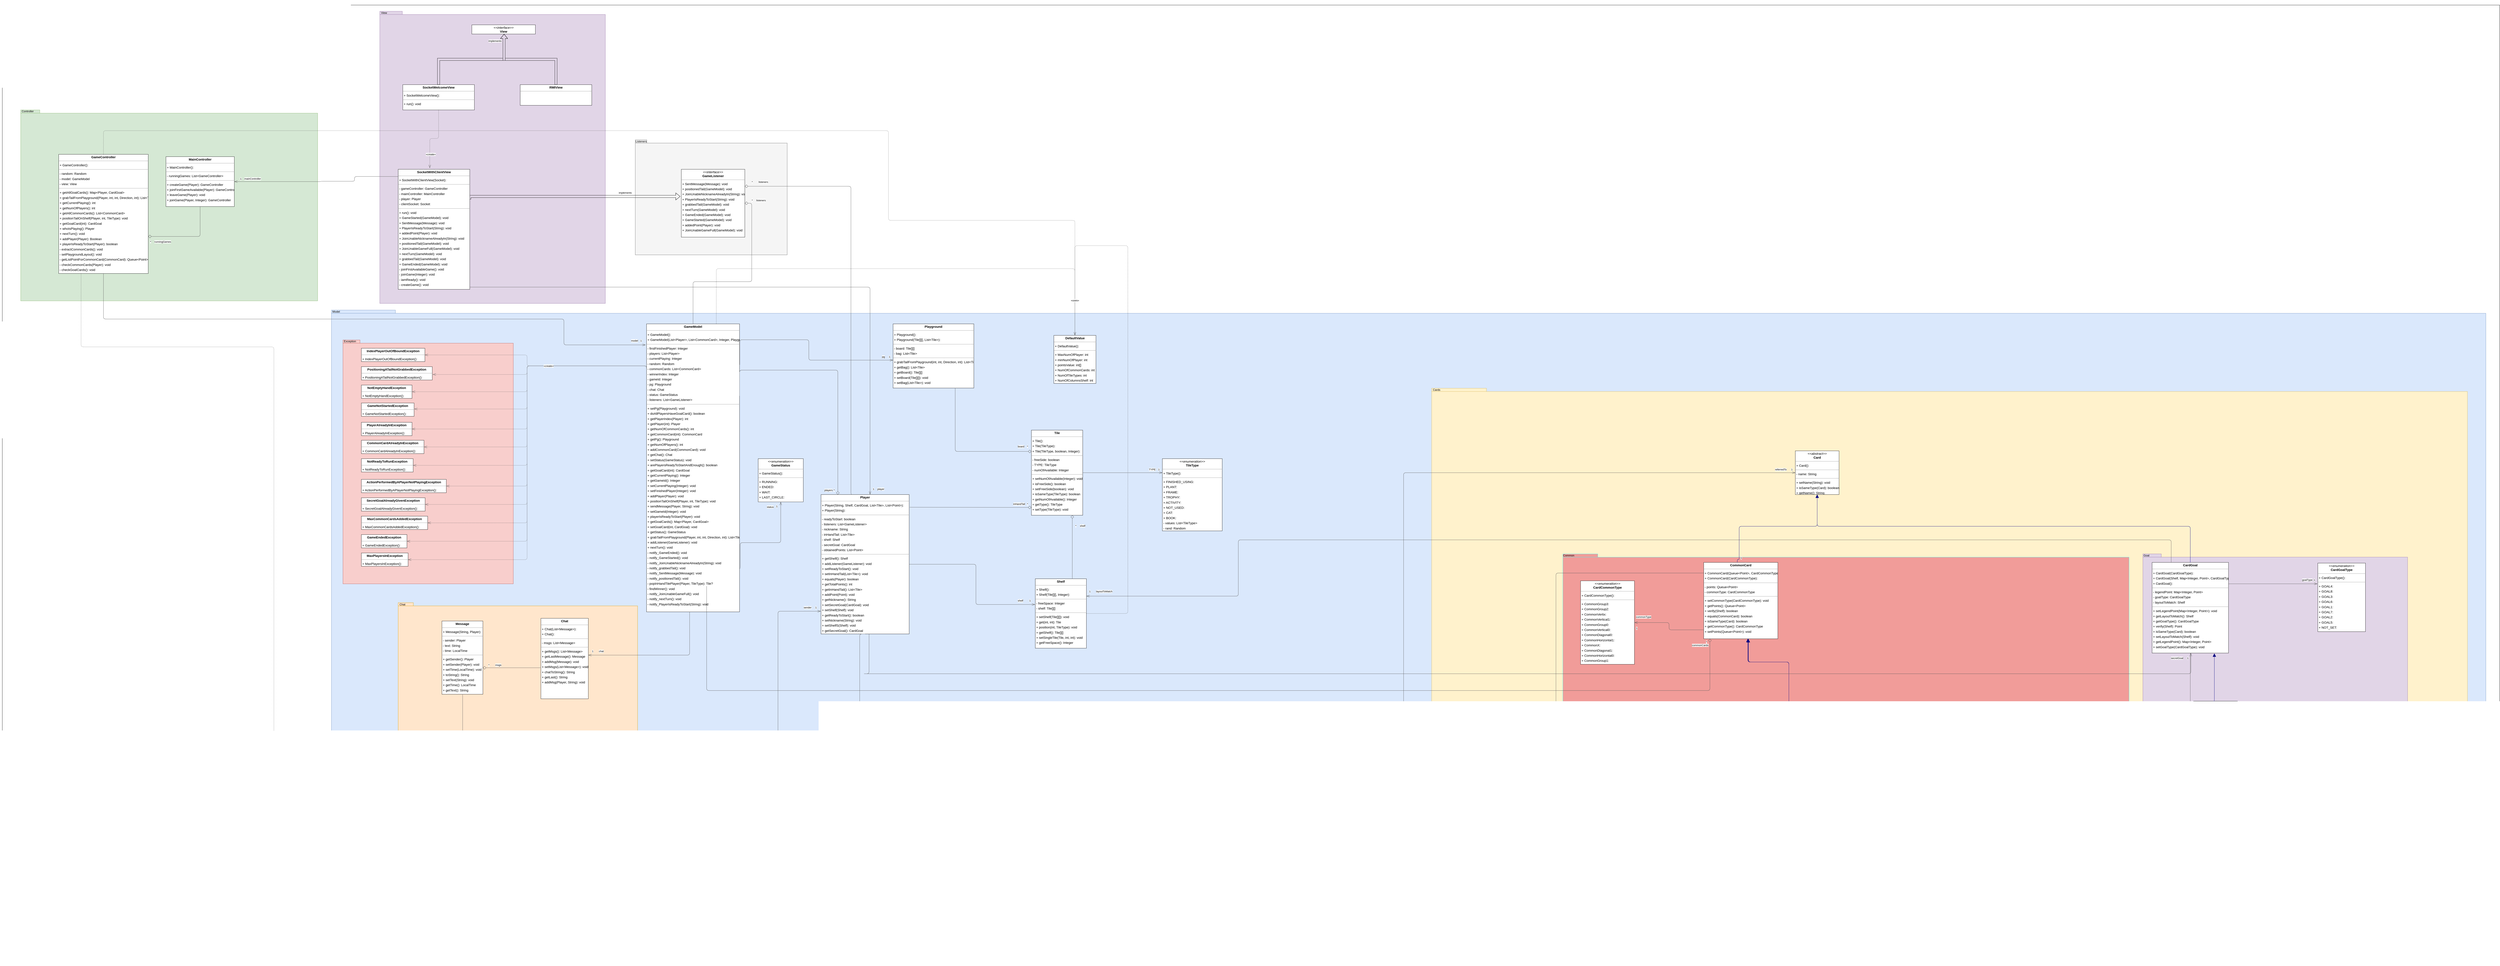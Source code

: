 <mxfile version="20.8.16" type="device"><diagram id="Pe3TP0EmCDGt1nh7H46O" name="Pagina-1"><mxGraphModel dx="7385" dy="4610" grid="1" gridSize="10" guides="1" tooltips="1" connect="1" arrows="1" fold="1" page="0" pageScale="1" pageWidth="827" pageHeight="1169" background="none" math="0" shadow="0"><root><mxCell id="0"/><mxCell id="1" parent="0"/><mxCell id="t4YAfzMlx2C0AI74ffGp-86" value="" style="shape=folder;fontStyle=1;spacingTop=10;tabWidth=40;tabHeight=14;tabPosition=left;html=1;shadow=0;fillStyle=auto;movable=0;resizable=0;rotatable=0;deletable=0;editable=0;connectable=0;" vertex="1" parent="1"><mxGeometry x="260" y="-1370" width="10850" height="4190" as="geometry"/></mxCell><mxCell id="t4YAfzMlx2C0AI74ffGp-84" value="" style="shape=folder;fontStyle=1;spacingTop=10;tabWidth=40;tabHeight=14;tabPosition=left;html=1;shadow=0;fillStyle=auto;fillColor=#f5f5f5;fontColor=#333333;strokeColor=#666666;movable=0;resizable=0;rotatable=0;deletable=0;editable=0;connectable=0;" vertex="1" parent="1"><mxGeometry x="3010" y="-770" width="660" height="500" as="geometry"/></mxCell><mxCell id="t4YAfzMlx2C0AI74ffGp-75" value="" style="shape=folder;fontStyle=1;spacingTop=10;tabWidth=40;tabHeight=14;tabPosition=left;html=1;shadow=0;fillStyle=auto;strokeColor=#6c8ebf;fillColor=#dae8fc;movable=0;resizable=0;rotatable=0;deletable=0;editable=0;connectable=0;" vertex="1" parent="1"><mxGeometry x="1690" y="-30" width="9360" height="2780" as="geometry"/></mxCell><mxCell id="t4YAfzMlx2C0AI74ffGp-67" value="" style="shape=folder;fontStyle=1;spacingTop=10;tabWidth=40;tabHeight=14;tabPosition=left;html=1;shadow=0;fillColor=#fff2cc;strokeColor=#d6b656;fillStyle=auto;movable=0;resizable=0;rotatable=0;deletable=0;editable=0;connectable=0;" vertex="1" parent="1"><mxGeometry x="6470" y="310" width="4500" height="2380" as="geometry"/></mxCell><mxCell id="t4YAfzMlx2C0AI74ffGp-69" value="" style="shape=folder;fontStyle=1;spacingTop=10;tabWidth=40;tabHeight=14;tabPosition=left;html=1;shadow=0;fillStyle=auto;strokeColor=#9673a6;fillColor=#e1d5e7;movable=0;resizable=0;rotatable=0;deletable=0;editable=0;connectable=0;" vertex="1" parent="1"><mxGeometry x="9560" y="1030" width="1150" height="800" as="geometry"/></mxCell><mxCell id="t4YAfzMlx2C0AI74ffGp-68" value="" style="shape=folder;fontStyle=1;spacingTop=10;tabWidth=40;tabHeight=14;tabPosition=left;html=1;shadow=0;fillStyle=auto;strokeColor=#33FFFF;fillColor=#F19C99;gradientColor=none;movable=0;resizable=0;rotatable=0;deletable=0;editable=0;connectable=0;" vertex="1" parent="1"><mxGeometry x="7040" y="1030" width="2460" height="1520" as="geometry"/></mxCell><mxCell id="t4YAfzMlx2C0AI74ffGp-66" value="" style="shape=folder;fontStyle=1;spacingTop=10;tabWidth=40;tabHeight=14;tabPosition=left;html=1;shadow=0;fillColor=#ffe6cc;strokeColor=#d79b00;movable=0;resizable=0;rotatable=0;deletable=0;editable=0;connectable=0;" vertex="1" parent="1"><mxGeometry x="1980" y="1242" width="1040" height="658" as="geometry"/></mxCell><mxCell id="t4YAfzMlx2C0AI74ffGp-65" value="" style="shape=folder;fontStyle=1;spacingTop=10;tabWidth=40;tabHeight=14;tabPosition=left;html=1;shadow=0;fillColor=#f8cecc;strokeColor=#b85450;movable=0;resizable=0;rotatable=0;deletable=0;editable=0;connectable=0;" vertex="1" parent="1"><mxGeometry x="1740" y="100" width="740" height="1060" as="geometry"/></mxCell><mxCell id="t4YAfzMlx2C0AI74ffGp-64" value="" style="shape=folder;fontStyle=1;spacingTop=10;tabWidth=40;tabHeight=14;tabPosition=left;html=1;shadow=0;fillColor=#e1d5e7;strokeColor=#9673a6;movable=0;resizable=0;rotatable=0;deletable=0;editable=0;connectable=0;" vertex="1" parent="1"><mxGeometry x="1900" y="-1329" width="980" height="1270" as="geometry"/></mxCell><mxCell id="t4YAfzMlx2C0AI74ffGp-58" value="" style="shape=folder;fontStyle=1;spacingTop=10;tabWidth=40;tabHeight=14;tabPosition=left;html=1;fillColor=#d5e8d4;strokeColor=#82b366;shadow=0;movable=0;resizable=0;rotatable=0;deletable=0;editable=0;connectable=0;" vertex="1" parent="1"><mxGeometry x="340" y="-900" width="1290" height="830" as="geometry"/></mxCell><mxCell id="node42" value="&lt;p style=&quot;margin:0px;margin-top:4px;text-align:center;&quot;&gt;&lt;b&gt;ActionPerformedByAPlayerNotPlayingException&lt;/b&gt;&lt;/p&gt;&lt;hr size=&quot;1&quot;/&gt;&lt;p style=&quot;margin:0 0 0 4px;line-height:1.6;&quot;&gt;+ ActionPerformedByAPlayerNotPlayingException(): &lt;/p&gt;" style="verticalAlign=top;align=left;overflow=fill;fontSize=14;fontFamily=Helvetica;html=1;rounded=0;shadow=0;comic=0;labelBackgroundColor=none;strokeWidth=1;movable=1;resizable=1;rotatable=1;deletable=1;editable=1;connectable=1;" parent="1" vertex="1"><mxGeometry x="1820" y="706" width="369" height="58" as="geometry"/></mxCell><mxCell id="node10" value="&lt;p style=&quot;margin:0px;margin-top:4px;text-align:center;&quot;&gt;&lt;i style=&quot;border-color: var(--border-color);&quot;&gt;&amp;lt;&amp;lt;abstract&amp;gt;&amp;gt;&lt;/i&gt;&lt;b&gt;&lt;br&gt;Card&lt;/b&gt;&lt;/p&gt;&lt;hr size=&quot;1&quot;&gt;&lt;p style=&quot;margin:0 0 0 4px;line-height:1.6;&quot;&gt;+ Card(): &lt;/p&gt;&lt;hr size=&quot;1&quot;&gt;&lt;p style=&quot;margin:0 0 0 4px;line-height:1.6;&quot;&gt;- name: String&lt;/p&gt;&lt;hr size=&quot;1&quot;&gt;&lt;p style=&quot;margin:0 0 0 4px;line-height:1.6;&quot;&gt;+ setName(String): void&lt;br&gt;+ isSameType(Card): boolean&lt;br&gt;+ getName(): String&lt;/p&gt;" style="verticalAlign=top;align=left;overflow=fill;fontSize=14;fontFamily=Helvetica;html=1;rounded=0;shadow=0;comic=0;labelBackgroundColor=none;strokeWidth=1;movable=1;resizable=1;rotatable=1;deletable=1;editable=1;connectable=1;" parent="1" vertex="1"><mxGeometry x="8050" y="582" width="190" height="190" as="geometry"/></mxCell><mxCell id="node24" value="&lt;p style=&quot;margin:0px;margin-top:4px;text-align:center;&quot;&gt;&lt;i&gt;&amp;lt;&amp;lt;enumeration&amp;gt;&amp;gt;&lt;/i&gt;&lt;br/&gt;&lt;b&gt;CardCommonType&lt;/b&gt;&lt;/p&gt;&lt;hr size=&quot;1&quot;/&gt;&lt;p style=&quot;margin:0 0 0 4px;line-height:1.6;&quot;&gt;+ CardCommonType(): &lt;/p&gt;&lt;hr size=&quot;1&quot;/&gt;&lt;p style=&quot;margin:0 0 0 4px;line-height:1.6;&quot;&gt;+ CommonGroup3: &lt;br/&gt;+ CommonGroup2: &lt;br/&gt;+ CommonVertix: &lt;br/&gt;+ CommonVertical1: &lt;br/&gt;+ CommonGroup0: &lt;br/&gt;+ CommonVertical0: &lt;br/&gt;+ CommonDiagonal0: &lt;br/&gt;+ CommonHorizontal1: &lt;br/&gt;+ CommonX: &lt;br/&gt;+ CommonDiagonal1: &lt;br/&gt;+ CommonHorizontal0: &lt;br/&gt;+ CommonGroup1: &lt;/p&gt;&lt;hr size=&quot;1&quot;/&gt;&lt;p style=&quot;margin:0 0 0 4px;line-height:1.6;&quot;&gt;+ values(): CardCommonType[]&lt;br/&gt;+ getParam(CardCommonType): int&lt;br/&gt;+ valueOf(String): CardCommonType&lt;/p&gt;" style="verticalAlign=top;align=left;overflow=fill;fontSize=14;fontFamily=Helvetica;html=1;rounded=0;shadow=0;comic=0;labelBackgroundColor=none;strokeWidth=1;movable=1;resizable=1;rotatable=1;deletable=1;editable=1;connectable=1;" parent="1" vertex="1"><mxGeometry x="7117" y="1147" width="234" height="363" as="geometry"/></mxCell><mxCell id="node13" value="&lt;p style=&quot;margin:0px;margin-top:4px;text-align:center;&quot;&gt;&lt;b&gt;CardGoal&lt;/b&gt;&lt;/p&gt;&lt;hr size=&quot;1&quot;/&gt;&lt;p style=&quot;margin:0 0 0 4px;line-height:1.6;&quot;&gt;+ CardGoal(CardGoalType): &lt;br/&gt;+ CardGoal(Shelf, Map&amp;lt;Integer, Point&amp;gt;, CardGoalType): &lt;br/&gt;+ CardGoal(): &lt;/p&gt;&lt;hr size=&quot;1&quot;/&gt;&lt;p style=&quot;margin:0 0 0 4px;line-height:1.6;&quot;&gt;- legendPoint: Map&amp;lt;Integer, Point&amp;gt;&lt;br/&gt;- goalType: CardGoalType&lt;br/&gt;- layoutToMatch: Shelf&lt;/p&gt;&lt;hr size=&quot;1&quot;/&gt;&lt;p style=&quot;margin:0 0 0 4px;line-height:1.6;&quot;&gt;+ setLegendPoint(Map&amp;lt;Integer, Point&amp;gt;): void&lt;br/&gt;+ getLayoutToMatch(): Shelf&lt;br/&gt;+ getGoalType(): CardGoalType&lt;br/&gt;+ verify(Shelf): Point&lt;br/&gt;+ isSameType(Card): boolean&lt;br/&gt;+ setLayoutToMatch(Shelf): void&lt;br/&gt;+ getLegendPoint(): Map&amp;lt;Integer, Point&amp;gt;&lt;br/&gt;+ setGoalType(CardGoalType): void&lt;/p&gt;" style="verticalAlign=top;align=left;overflow=fill;fontSize=14;fontFamily=Helvetica;html=1;rounded=0;shadow=0;comic=0;labelBackgroundColor=none;strokeWidth=1;movable=1;resizable=1;rotatable=1;deletable=1;editable=1;connectable=1;" parent="1" vertex="1"><mxGeometry x="9600" y="1067" width="332" height="394" as="geometry"/></mxCell><mxCell id="node7" value="&lt;p style=&quot;margin:0px;margin-top:4px;text-align:center;&quot;&gt;&lt;i&gt;&amp;lt;&amp;lt;enumeration&amp;gt;&amp;gt;&lt;/i&gt;&lt;br/&gt;&lt;b&gt;CardGoalType&lt;/b&gt;&lt;/p&gt;&lt;hr size=&quot;1&quot;/&gt;&lt;p style=&quot;margin:0 0 0 4px;line-height:1.6;&quot;&gt;+ CardGoalType(): &lt;/p&gt;&lt;hr size=&quot;1&quot;/&gt;&lt;p style=&quot;margin:0 0 0 4px;line-height:1.6;&quot;&gt;+ GOAL4: &lt;br/&gt;+ GOAL8: &lt;br/&gt;+ GOAL3: &lt;br/&gt;+ GOAL6: &lt;br/&gt;+ GOAL1: &lt;br/&gt;+ GOAL7: &lt;br/&gt;+ GOAL2: &lt;br/&gt;+ GOAL5: &lt;br/&gt;+ NOT_SET: &lt;/p&gt;&lt;hr size=&quot;1&quot;/&gt;&lt;p style=&quot;margin:0 0 0 4px;line-height:1.6;&quot;&gt;+ valueOf(String): CardGoalType&lt;br/&gt;+ values(): CardGoalType[]&lt;/p&gt;" style="verticalAlign=top;align=left;overflow=fill;fontSize=14;fontFamily=Helvetica;html=1;rounded=0;shadow=0;comic=0;labelBackgroundColor=none;strokeWidth=1;movable=1;resizable=1;rotatable=1;deletable=1;editable=1;connectable=1;" parent="1" vertex="1"><mxGeometry x="10320" y="1070" width="207" height="298" as="geometry"/></mxCell><mxCell id="node14" value="&lt;p style=&quot;margin:0px;margin-top:4px;text-align:center;&quot;&gt;&lt;b&gt;Chat&lt;/b&gt;&lt;/p&gt;&lt;hr size=&quot;1&quot;/&gt;&lt;p style=&quot;margin:0 0 0 4px;line-height:1.6;&quot;&gt;+ Chat(List&amp;lt;Message&amp;gt;): &lt;br/&gt;+ Chat(): &lt;/p&gt;&lt;hr size=&quot;1&quot;/&gt;&lt;p style=&quot;margin:0 0 0 4px;line-height:1.6;&quot;&gt;- msgs: List&amp;lt;Message&amp;gt;&lt;/p&gt;&lt;hr size=&quot;1&quot;/&gt;&lt;p style=&quot;margin:0 0 0 4px;line-height:1.6;&quot;&gt;+ getMsgs(): List&amp;lt;Message&amp;gt;&lt;br/&gt;+ getLastMessage(): Message&lt;br/&gt;+ addMsg(Message): void&lt;br/&gt;+ setMsgs(List&amp;lt;Message&amp;gt;): void&lt;br/&gt;+ chatToString(): String&lt;br/&gt;+ getLast(): String&lt;br/&gt;+ addMsg(Player, String): void&lt;/p&gt;" style="verticalAlign=top;align=left;overflow=fill;fontSize=14;fontFamily=Helvetica;html=1;rounded=0;shadow=0;comic=0;labelBackgroundColor=none;strokeWidth=1;movable=1;resizable=1;rotatable=1;deletable=1;editable=1;connectable=1;" parent="1" vertex="1"><mxGeometry x="2600" y="1310" width="206" height="350" as="geometry"/></mxCell><mxCell id="node2" value="&lt;p style=&quot;margin:0px;margin-top:4px;text-align:center;&quot;&gt;&lt;b&gt;CommonCard&lt;/b&gt;&lt;/p&gt;&lt;hr size=&quot;1&quot;/&gt;&lt;p style=&quot;margin:0 0 0 4px;line-height:1.6;&quot;&gt;+ CommonCard(Queue&amp;lt;Point&amp;gt;, CardCommonType): &lt;br/&gt;+ CommonCard(CardCommonType): &lt;/p&gt;&lt;hr size=&quot;1&quot;/&gt;&lt;p style=&quot;margin:0 0 0 4px;line-height:1.6;&quot;&gt;- points: Queue&amp;lt;Point&amp;gt;&lt;br/&gt;- commonType: CardCommonType&lt;/p&gt;&lt;hr size=&quot;1&quot;/&gt;&lt;p style=&quot;margin:0 0 0 4px;line-height:1.6;&quot;&gt;+ setCommonType(CardCommonType): void&lt;br/&gt;+ getPoints(): Queue&amp;lt;Point&amp;gt;&lt;br/&gt;+ verify(Shelf): boolean&lt;br/&gt;+ equals(CommonCard): boolean&lt;br/&gt;+ isSameType(Card): boolean&lt;br/&gt;+ getCommonType(): CardCommonType&lt;br/&gt;+ setPoints(Queue&amp;lt;Point&amp;gt;): void&lt;/p&gt;" style="verticalAlign=top;align=left;overflow=fill;fontSize=14;fontFamily=Helvetica;html=1;rounded=0;shadow=0;comic=0;labelBackgroundColor=none;strokeWidth=1;movable=1;resizable=1;rotatable=1;deletable=1;editable=1;connectable=1;" parent="1" vertex="1"><mxGeometry x="7652" y="1067" width="322" height="332" as="geometry"/></mxCell><mxCell id="node21" value="&lt;p style=&quot;margin:0px;margin-top:4px;text-align:center;&quot;&gt;&lt;b&gt;CommonCardAlreadyInException&lt;/b&gt;&lt;/p&gt;&lt;hr size=&quot;1&quot;/&gt;&lt;p style=&quot;margin:0 0 0 4px;line-height:1.6;&quot;&gt;+ CommonCardAlreadyInException(): &lt;/p&gt;" style="verticalAlign=top;align=left;overflow=fill;fontSize=14;fontFamily=Helvetica;html=1;rounded=0;shadow=0;comic=0;labelBackgroundColor=none;strokeWidth=1;movable=1;resizable=1;rotatable=1;deletable=1;editable=1;connectable=1;" parent="1" vertex="1"><mxGeometry x="1820" y="536" width="272" height="58" as="geometry"/></mxCell><mxCell id="node11" value="&lt;p style=&quot;margin:0px;margin-top:4px;text-align:center;&quot;&gt;&lt;b&gt;CommonCardFactory&lt;/b&gt;&lt;/p&gt;&lt;hr size=&quot;1&quot;/&gt;&lt;p style=&quot;margin:0 0 0 4px;line-height:1.6;&quot;&gt;+ CommonCardFactory(): &lt;/p&gt;&lt;hr size=&quot;1&quot;/&gt;&lt;p style=&quot;margin:0 0 0 4px;line-height:1.6;&quot;&gt;+ getCommonCard(CardCommonType): CommonCard&lt;/p&gt;" style="verticalAlign=top;align=left;overflow=fill;fontSize=14;fontFamily=Helvetica;html=1;rounded=0;shadow=0;comic=0;labelBackgroundColor=none;strokeWidth=1;movable=1;resizable=1;rotatable=1;deletable=1;editable=1;connectable=1;" parent="1" vertex="1"><mxGeometry x="8078" y="2380" width="402" height="120" as="geometry"/></mxCell><mxCell id="node38" value="&lt;p style=&quot;margin:0px;margin-top:4px;text-align:center;&quot;&gt;&lt;b&gt;CommonDiagonalCard&lt;/b&gt;&lt;/p&gt;&lt;hr size=&quot;1&quot;/&gt;&lt;p style=&quot;margin:0 0 0 4px;line-height:1.6;&quot;&gt;+ CommonDiagonalCard(CardCommonType, int): &lt;/p&gt;&lt;hr size=&quot;1&quot;/&gt;&lt;p style=&quot;margin:0 0 0 4px;line-height:1.6;&quot;&gt;- param: int&lt;/p&gt;&lt;hr size=&quot;1&quot;/&gt;&lt;p style=&quot;margin:0 0 0 4px;line-height:1.6;&quot;&gt;+ verify(Shelf): boolean&lt;/p&gt;" style="verticalAlign=top;align=left;overflow=fill;fontSize=14;fontFamily=Helvetica;html=1;rounded=0;shadow=0;comic=0;labelBackgroundColor=none;strokeWidth=1;movable=1;resizable=1;rotatable=1;deletable=1;editable=1;connectable=1;" parent="1" vertex="1"><mxGeometry x="9170" y="1905" width="304" height="145" as="geometry"/></mxCell><mxCell id="node34" value="&lt;p style=&quot;margin:0px;margin-top:4px;text-align:center;&quot;&gt;&lt;b&gt;CommonGroupsCard&lt;/b&gt;&lt;/p&gt;&lt;hr size=&quot;1&quot;/&gt;&lt;p style=&quot;margin:0 0 0 4px;line-height:1.6;&quot;&gt;+ CommonGroupsCard(CardCommonType, int): &lt;/p&gt;&lt;hr size=&quot;1&quot;/&gt;&lt;p style=&quot;margin:0 0 0 4px;line-height:1.6;&quot;&gt;- param: int&lt;/p&gt;&lt;hr size=&quot;1&quot;/&gt;&lt;p style=&quot;margin:0 0 0 4px;line-height:1.6;&quot;&gt;+ verify(Shelf): boolean&lt;br/&gt;- checkIfSafe(Shelf, int, int, Tile): boolean&lt;br/&gt;- countAdjacent(Shelf): int&lt;br/&gt;- adjacentToFU(Shelf, int, int, Tile): void&lt;br/&gt;- deleteAdjacent(Shelf, int, int, Tile): void&lt;/p&gt;" style="verticalAlign=top;align=left;overflow=fill;fontSize=14;fontFamily=Helvetica;html=1;rounded=0;shadow=0;comic=0;labelBackgroundColor=none;strokeWidth=1;movable=1;resizable=1;rotatable=1;deletable=1;editable=1;connectable=1;" parent="1" vertex="1"><mxGeometry x="7321" y="1905" width="295" height="235" as="geometry"/></mxCell><mxCell id="node19" value="&lt;p style=&quot;margin:0px;margin-top:4px;text-align:center;&quot;&gt;&lt;b&gt;CommonHorizontalCard&lt;/b&gt;&lt;/p&gt;&lt;hr size=&quot;1&quot;/&gt;&lt;p style=&quot;margin:0 0 0 4px;line-height:1.6;&quot;&gt;+ CommonHorizontalCard(CardCommonType, int): &lt;/p&gt;&lt;hr size=&quot;1&quot;/&gt;&lt;p style=&quot;margin:0 0 0 4px;line-height:1.6;&quot;&gt;- param: int&lt;/p&gt;&lt;hr size=&quot;1&quot;/&gt;&lt;p style=&quot;margin:0 0 0 4px;line-height:1.6;&quot;&gt;+ verify(Shelf): boolean&lt;br/&gt;- check(Shelf, int): int&lt;/p&gt;" style="verticalAlign=top;align=left;overflow=fill;fontSize=14;fontFamily=Helvetica;html=1;rounded=0;shadow=0;comic=0;labelBackgroundColor=none;strokeWidth=1;movable=1;resizable=1;rotatable=1;deletable=1;editable=1;connectable=1;" parent="1" vertex="1"><mxGeometry x="8772" y="1905" width="312" height="165" as="geometry"/></mxCell><mxCell id="node3" value="&lt;p style=&quot;margin:0px;margin-top:4px;text-align:center;&quot;&gt;&lt;b&gt;CommonVerticalCard&lt;/b&gt;&lt;/p&gt;&lt;hr size=&quot;1&quot;/&gt;&lt;p style=&quot;margin:0 0 0 4px;line-height:1.6;&quot;&gt;+ CommonVerticalCard(CardCommonType, int): &lt;/p&gt;&lt;hr size=&quot;1&quot;/&gt;&lt;p style=&quot;margin:0 0 0 4px;line-height:1.6;&quot;&gt;- param: int&lt;/p&gt;&lt;hr size=&quot;1&quot;/&gt;&lt;p style=&quot;margin:0 0 0 4px;line-height:1.6;&quot;&gt;+ verify(Shelf): boolean&lt;br/&gt;- checkLines(Shelf, int): int&lt;/p&gt;" style="verticalAlign=top;align=left;overflow=fill;fontSize=14;fontFamily=Helvetica;html=1;rounded=0;shadow=0;comic=0;labelBackgroundColor=none;strokeWidth=1;movable=1;resizable=1;rotatable=1;deletable=1;editable=1;connectable=1;" parent="1" vertex="1"><mxGeometry x="8070" y="1905" width="296" height="165" as="geometry"/></mxCell><mxCell id="node40" value="&lt;p style=&quot;margin:0px;margin-top:4px;text-align:center;&quot;&gt;&lt;b&gt;CommonVertixesCard&lt;/b&gt;&lt;/p&gt;&lt;hr size=&quot;1&quot;/&gt;&lt;p style=&quot;margin:0 0 0 4px;line-height:1.6;&quot;&gt;+ CommonVertixesCard(CardCommonType): &lt;/p&gt;&lt;hr size=&quot;1&quot;/&gt;&lt;p style=&quot;margin:0 0 0 4px;line-height:1.6;&quot;&gt;+ verify(Shelf): boolean&lt;/p&gt;" style="verticalAlign=top;align=left;overflow=fill;fontSize=14;fontFamily=Helvetica;html=1;rounded=0;shadow=0;comic=0;labelBackgroundColor=none;strokeWidth=1;movable=1;resizable=1;rotatable=1;deletable=1;editable=1;connectable=1;" parent="1" vertex="1"><mxGeometry x="7696" y="1905" width="278" height="115" as="geometry"/></mxCell><mxCell id="node41" value="&lt;p style=&quot;margin:0px;margin-top:4px;text-align:center;&quot;&gt;&lt;b&gt;CommonXCard&lt;/b&gt;&lt;/p&gt;&lt;hr size=&quot;1&quot;/&gt;&lt;p style=&quot;margin:0 0 0 4px;line-height:1.6;&quot;&gt;+ CommonXCard(CardCommonType): &lt;/p&gt;&lt;hr size=&quot;1&quot;/&gt;&lt;p style=&quot;margin:0 0 0 4px;line-height:1.6;&quot;&gt;+ verify(Shelf): boolean&lt;/p&gt;" style="verticalAlign=top;align=left;overflow=fill;fontSize=14;fontFamily=Helvetica;html=1;rounded=0;shadow=0;comic=0;labelBackgroundColor=none;strokeWidth=1;movable=1;resizable=1;rotatable=1;deletable=1;editable=1;connectable=1;" parent="1" vertex="1"><mxGeometry x="8443" y="1905" width="244" height="105" as="geometry"/></mxCell><mxCell id="node29" value="&lt;p style=&quot;margin:0px;margin-top:4px;text-align:center;&quot;&gt;&lt;b&gt;DefaultValue&lt;/b&gt;&lt;/p&gt;&lt;hr size=&quot;1&quot;/&gt;&lt;p style=&quot;margin:0 0 0 4px;line-height:1.6;&quot;&gt;+ DefaultValue(): &lt;/p&gt;&lt;hr size=&quot;1&quot;/&gt;&lt;p style=&quot;margin:0 0 0 4px;line-height:1.6;&quot;&gt;+ MaxNumOfPlayer: int&lt;br/&gt;+ minNumOfPlayer: int&lt;br/&gt;+ pointsValue: int[]&lt;br/&gt;+ NumOfCommonCards: int&lt;br/&gt;+ NumOfTileTypes: int&lt;br/&gt;+ NumOfColumnsShelf: int&lt;br/&gt;+ NumOfRowsShelf: int&lt;/p&gt;" style="verticalAlign=top;align=left;overflow=fill;fontSize=14;fontFamily=Helvetica;html=1;rounded=0;shadow=0;comic=0;labelBackgroundColor=none;strokeWidth=1;movable=1;resizable=1;rotatable=1;deletable=1;editable=1;connectable=1;" parent="1" vertex="1"><mxGeometry x="4828.5" y="80" width="183" height="209" as="geometry"/></mxCell><mxCell id="t4YAfzMlx2C0AI74ffGp-50" style="edgeStyle=orthogonalEdgeStyle;rounded=1;orthogonalLoop=1;jettySize=auto;html=1;entryX=0.5;entryY=0;entryDx=0;entryDy=0;endArrow=openThin;endFill=1;strokeColor=#595959;dashed=1;startArrow=none;endSize=12;movable=1;resizable=1;rotatable=1;deletable=1;editable=1;connectable=1;" edge="1" parent="1" source="node26" target="node29"><mxGeometry relative="1" as="geometry"><Array as="points"><mxPoint x="700" y="-810"/><mxPoint x="4110" y="-810"/><mxPoint x="4110" y="-420"/><mxPoint x="4920" y="-420"/></Array></mxGeometry></mxCell><mxCell id="node26" value="&lt;p style=&quot;margin:0px;margin-top:4px;text-align:center;&quot;&gt;&lt;b&gt;GameController&lt;/b&gt;&lt;/p&gt;&lt;hr size=&quot;1&quot;/&gt;&lt;p style=&quot;margin:0 0 0 4px;line-height:1.6;&quot;&gt;+ GameController(): &lt;/p&gt;&lt;hr size=&quot;1&quot;/&gt;&lt;p style=&quot;margin:0 0 0 4px;line-height:1.6;&quot;&gt;- random: Random&lt;br/&gt;- model: GameModel&lt;br/&gt;- view: View&lt;/p&gt;&lt;hr size=&quot;1&quot;/&gt;&lt;p style=&quot;margin:0 0 0 4px;line-height:1.6;&quot;&gt;+ getAllGoalCards(): Map&amp;lt;Player, CardGoal&amp;gt;&lt;br/&gt;+ grabTailFromPlayground(Player, int, int, Direction, int): List&amp;lt;Tile&amp;gt;&lt;br/&gt;+ getCurrentPlaying(): int&lt;br/&gt;+ getNumOfPlayers(): int&lt;br/&gt;+ getAllCommonCards(): List&amp;lt;CommonCard&amp;gt;&lt;br/&gt;+ positionTailOnShelf(Player, int, TileType): void&lt;br/&gt;+ getGoalCard(int): CardGoal&lt;br/&gt;+ whoIsPlaying(): Player&lt;br/&gt;+ nextTurn(): void&lt;br/&gt;+ addPlayer(Player): Boolean&lt;br/&gt;+ playerIsReadyToStart(Player): boolean&lt;br/&gt;- extractCommonCards(): void&lt;br/&gt;- setPlaygroundLayout(): void&lt;br/&gt;- getListPointForCommonCard(CommonCard): Queue&amp;lt;Point&amp;gt;&lt;br/&gt;- checkCommonCards(Player): void&lt;br/&gt;- checkGoalCards(): void&lt;br/&gt;- extractGoalCards(): void&lt;br/&gt;- extractFirstTurn(): void&lt;/p&gt;" style="verticalAlign=top;align=left;overflow=fill;fontSize=14;fontFamily=Helvetica;html=1;rounded=0;shadow=0;comic=0;labelBackgroundColor=none;strokeWidth=1;movable=1;resizable=1;rotatable=1;deletable=1;editable=1;connectable=1;" parent="1" vertex="1"><mxGeometry x="505" y="-707" width="389" height="518" as="geometry"/></mxCell><mxCell id="node17" value="&lt;p style=&quot;margin:0px;margin-top:4px;text-align:center;&quot;&gt;&lt;b&gt;GameEndedException&lt;/b&gt;&lt;/p&gt;&lt;hr size=&quot;1&quot;/&gt;&lt;p style=&quot;margin:0 0 0 4px;line-height:1.6;&quot;&gt;+ GameEndedException(): &lt;/p&gt;" style="verticalAlign=top;align=left;overflow=fill;fontSize=14;fontFamily=Helvetica;html=1;rounded=0;shadow=0;comic=0;labelBackgroundColor=none;strokeWidth=1;movable=1;resizable=1;rotatable=1;deletable=1;editable=1;connectable=1;" parent="1" vertex="1"><mxGeometry x="1820" y="946" width="198" height="58" as="geometry"/></mxCell><mxCell id="node16" value="&lt;p style=&quot;margin:0px;margin-top:4px;text-align:center;&quot;&gt;&lt;i&gt;&amp;lt;&amp;lt;interface&amp;gt;&amp;gt;&lt;/i&gt;&lt;br/&gt;&lt;b&gt;GameListener&lt;/b&gt;&lt;/p&gt;&lt;hr size=&quot;1&quot;/&gt;&lt;p style=&quot;margin:0 0 0 4px;line-height:1.6;&quot;&gt;+ SentMessage(Message): void&lt;br/&gt;+ positionedTail(GameModel): void&lt;br/&gt;+ JoinUnableNicknameAlreadyIn(String): void&lt;br/&gt;+ PlayerIsReadyToStart(String): void&lt;br/&gt;+ grabbedTail(GameModel): void&lt;br/&gt;+ nextTurn(GameModel): void&lt;br/&gt;+ GameEnded(GameModel): void&lt;br/&gt;+ GameStarted(GameModel): void&lt;br/&gt;+ addedPoint(Player): void&lt;br/&gt;+ JoinUnableGameFull(GameModel): void&lt;/p&gt;" style="verticalAlign=top;align=left;overflow=fill;fontSize=14;fontFamily=Helvetica;html=1;rounded=0;shadow=0;comic=0;labelBackgroundColor=none;strokeWidth=1;movable=1;resizable=1;rotatable=1;deletable=1;editable=1;connectable=1;" parent="1" vertex="1"><mxGeometry x="3210" y="-642" width="276" height="295" as="geometry"/></mxCell><mxCell id="t4YAfzMlx2C0AI74ffGp-9" style="edgeStyle=orthogonalEdgeStyle;rounded=1;orthogonalLoop=1;jettySize=auto;html=1;exitX=0;exitY=0.25;exitDx=0;exitDy=0;entryX=1;entryY=0.5;entryDx=0;entryDy=0;dashed=1;endArrow=openThin;strokeColor=#595959;startArrow=none;endSize=12;movable=1;resizable=1;rotatable=1;deletable=1;editable=1;connectable=1;" edge="1" parent="1" source="node9" target="node12"><mxGeometry relative="1" as="geometry"><Array as="points"><mxPoint x="2540" y="213"/><mxPoint x="2540" y="165"/></Array></mxGeometry></mxCell><mxCell id="t4YAfzMlx2C0AI74ffGp-10" style="edgeStyle=orthogonalEdgeStyle;rounded=1;orthogonalLoop=1;jettySize=auto;html=1;exitX=0;exitY=0.25;exitDx=0;exitDy=0;dashed=1;endArrow=openThin;strokeColor=#595959;startArrow=none;endSize=12;movable=1;resizable=1;rotatable=1;deletable=1;editable=1;connectable=1;" edge="1" parent="1" source="node9"><mxGeometry relative="1" as="geometry"><mxPoint x="2130" y="250" as="targetPoint"/><Array as="points"><mxPoint x="2540" y="213"/><mxPoint x="2540" y="250"/></Array></mxGeometry></mxCell><mxCell id="t4YAfzMlx2C0AI74ffGp-11" style="edgeStyle=orthogonalEdgeStyle;rounded=1;orthogonalLoop=1;jettySize=auto;html=1;exitX=0;exitY=0.25;exitDx=0;exitDy=0;entryX=1;entryY=0.5;entryDx=0;entryDy=0;dashed=1;endArrow=openThin;strokeColor=#595959;startArrow=none;endSize=12;movable=1;resizable=1;rotatable=1;deletable=1;editable=1;connectable=1;" edge="1" parent="1" source="node9" target="node1"><mxGeometry relative="1" as="geometry"><Array as="points"><mxPoint x="2540" y="212"/><mxPoint x="2540" y="325"/></Array></mxGeometry></mxCell><mxCell id="t4YAfzMlx2C0AI74ffGp-12" style="edgeStyle=orthogonalEdgeStyle;rounded=1;orthogonalLoop=1;jettySize=auto;html=1;exitX=0;exitY=0.25;exitDx=0;exitDy=0;dashed=1;endArrow=openThin;strokeColor=#595959;startArrow=none;endSize=12;movable=1;resizable=1;rotatable=1;deletable=1;editable=1;connectable=1;" edge="1" parent="1" source="node9"><mxGeometry relative="1" as="geometry"><mxPoint x="2050" y="400" as="targetPoint"/><Array as="points"><mxPoint x="2540" y="213"/><mxPoint x="2540" y="400"/></Array></mxGeometry></mxCell><mxCell id="t4YAfzMlx2C0AI74ffGp-13" style="edgeStyle=orthogonalEdgeStyle;rounded=1;orthogonalLoop=1;jettySize=auto;html=1;exitX=0;exitY=0.25;exitDx=0;exitDy=0;entryX=1;entryY=0.5;entryDx=0;entryDy=0;dashed=1;endArrow=openThin;strokeColor=#595959;startArrow=none;endSize=12;movable=1;resizable=1;rotatable=1;deletable=1;editable=1;connectable=1;" edge="1" parent="1" source="node9" target="node18"><mxGeometry relative="1" as="geometry"><Array as="points"><mxPoint x="2540" y="213"/><mxPoint x="2540" y="487"/></Array></mxGeometry></mxCell><mxCell id="t4YAfzMlx2C0AI74ffGp-14" style="edgeStyle=orthogonalEdgeStyle;rounded=1;orthogonalLoop=1;jettySize=auto;html=1;exitX=0;exitY=0.25;exitDx=0;exitDy=0;entryX=1;entryY=0.5;entryDx=0;entryDy=0;dashed=1;endArrow=openThin;strokeColor=#595959;startArrow=none;endSize=12;movable=1;resizable=1;rotatable=1;deletable=1;editable=1;connectable=1;" edge="1" parent="1" source="node9" target="node21"><mxGeometry relative="1" as="geometry"><Array as="points"><mxPoint x="2540" y="213"/><mxPoint x="2540" y="565"/></Array></mxGeometry></mxCell><mxCell id="t4YAfzMlx2C0AI74ffGp-15" style="edgeStyle=orthogonalEdgeStyle;rounded=1;orthogonalLoop=1;jettySize=auto;html=1;exitX=0;exitY=0.25;exitDx=0;exitDy=0;entryX=1;entryY=0.5;entryDx=0;entryDy=0;dashed=1;endArrow=openThin;strokeColor=#595959;startArrow=none;endSize=12;movable=1;resizable=1;rotatable=1;deletable=1;editable=1;connectable=1;" edge="1" parent="1" source="node9" target="node15"><mxGeometry relative="1" as="geometry"><Array as="points"><mxPoint x="2540" y="213"/><mxPoint x="2540" y="645"/></Array></mxGeometry></mxCell><mxCell id="t4YAfzMlx2C0AI74ffGp-17" style="edgeStyle=orthogonalEdgeStyle;rounded=1;orthogonalLoop=1;jettySize=auto;html=1;exitX=0;exitY=0.25;exitDx=0;exitDy=0;entryX=1;entryY=0.5;entryDx=0;entryDy=0;dashed=1;endArrow=openThin;strokeColor=#595959;startArrow=none;endSize=12;movable=1;resizable=1;rotatable=1;deletable=1;editable=1;connectable=1;" edge="1" parent="1" source="node9" target="node42"><mxGeometry relative="1" as="geometry"><Array as="points"><mxPoint x="2540" y="213"/><mxPoint x="2540" y="735"/></Array></mxGeometry></mxCell><mxCell id="t4YAfzMlx2C0AI74ffGp-18" style="edgeStyle=orthogonalEdgeStyle;rounded=1;orthogonalLoop=1;jettySize=auto;html=1;exitX=0;exitY=0.25;exitDx=0;exitDy=0;entryX=1;entryY=0.5;entryDx=0;entryDy=0;dashed=1;endArrow=openThin;strokeColor=#595959;startArrow=none;endSize=12;movable=1;resizable=1;rotatable=1;deletable=1;editable=1;connectable=1;" edge="1" parent="1" source="node9" target="node8"><mxGeometry relative="1" as="geometry"><Array as="points"><mxPoint x="2540" y="213"/><mxPoint x="2540" y="815"/></Array></mxGeometry></mxCell><mxCell id="t4YAfzMlx2C0AI74ffGp-19" style="edgeStyle=orthogonalEdgeStyle;rounded=1;orthogonalLoop=1;jettySize=auto;html=1;exitX=0;exitY=0.25;exitDx=0;exitDy=0;entryX=1;entryY=0.5;entryDx=0;entryDy=0;dashed=1;endArrow=openThin;strokeColor=#595959;startArrow=none;endSize=12;movable=1;resizable=1;rotatable=1;deletable=1;editable=1;connectable=1;" edge="1" parent="1" source="node9" target="node37"><mxGeometry relative="1" as="geometry"><Array as="points"><mxPoint x="2540" y="213"/><mxPoint x="2540" y="895"/></Array></mxGeometry></mxCell><mxCell id="t4YAfzMlx2C0AI74ffGp-20" style="edgeStyle=orthogonalEdgeStyle;rounded=1;orthogonalLoop=1;jettySize=auto;html=1;exitX=0;exitY=0.25;exitDx=0;exitDy=0;entryX=1;entryY=0.5;entryDx=0;entryDy=0;dashed=1;endArrow=openThin;strokeColor=#595959;startArrow=none;endSize=12;movable=1;resizable=1;rotatable=1;deletable=1;editable=1;connectable=1;" edge="1" parent="1" source="node9" target="node17"><mxGeometry relative="1" as="geometry"><Array as="points"><mxPoint x="2540" y="213"/><mxPoint x="2540" y="975"/></Array></mxGeometry></mxCell><mxCell id="t4YAfzMlx2C0AI74ffGp-21" style="edgeStyle=orthogonalEdgeStyle;rounded=1;orthogonalLoop=1;jettySize=auto;html=1;exitX=0;exitY=0.25;exitDx=0;exitDy=0;entryX=1;entryY=0.5;entryDx=0;entryDy=0;dashed=1;endArrow=openThin;strokeColor=#595959;startArrow=none;endSize=12;movable=1;resizable=1;rotatable=1;deletable=1;editable=1;connectable=1;" edge="1" parent="1" source="node9" target="node23"><mxGeometry relative="1" as="geometry"><Array as="points"><mxPoint x="2540" y="212"/><mxPoint x="2540" y="1055"/></Array></mxGeometry></mxCell><mxCell id="t4YAfzMlx2C0AI74ffGp-38" style="edgeStyle=orthogonalEdgeStyle;rounded=1;orthogonalLoop=1;jettySize=auto;html=1;entryX=1;entryY=0.5;entryDx=0;entryDy=0;exitX=0.5;exitY=0;exitDx=0;exitDy=0;endArrow=diamond;endFill=0;strokeColor=#595959;dashed=0;startArrow=diamondThinstartSize=12;endSize=12;movable=1;resizable=1;rotatable=1;deletable=1;editable=1;connectable=1;" edge="1" parent="1" source="node9" target="node16"><mxGeometry relative="1" as="geometry"/></mxCell><mxCell id="t4YAfzMlx2C0AI74ffGp-51" style="edgeStyle=orthogonalEdgeStyle;rounded=1;orthogonalLoop=1;jettySize=auto;html=1;exitX=0.75;exitY=0;exitDx=0;exitDy=0;entryX=0.5;entryY=0;entryDx=0;entryDy=0;endArrow=openThin;endFill=1;strokeColor=#595959;dashed=1;startArrow=none;endSize=12;movable=1;resizable=1;rotatable=1;deletable=1;editable=1;connectable=1;" edge="1" parent="1" source="node9" target="node29"><mxGeometry relative="1" as="geometry"><Array as="points"><mxPoint x="3362" y="-210"/><mxPoint x="4920" y="-210"/></Array></mxGeometry></mxCell><mxCell id="node9" value="&lt;p style=&quot;margin:0px;margin-top:4px;text-align:center;&quot;&gt;&lt;b&gt;GameModel&lt;/b&gt;&lt;/p&gt;&lt;hr size=&quot;1&quot;/&gt;&lt;p style=&quot;margin:0 0 0 4px;line-height:1.6;&quot;&gt;+ GameModel(): &lt;br/&gt;+ GameModel(List&amp;lt;Player&amp;gt;, List&amp;lt;CommonCard&amp;gt;, Integer, Playground): &lt;/p&gt;&lt;hr size=&quot;1&quot;/&gt;&lt;p style=&quot;margin:0 0 0 4px;line-height:1.6;&quot;&gt;- firstFinishedPlayer: Integer&lt;br/&gt;- players: List&amp;lt;Player&amp;gt;&lt;br/&gt;- currentPlaying: Integer&lt;br/&gt;- random: Random&lt;br/&gt;- commonCards: List&amp;lt;CommonCard&amp;gt;&lt;br/&gt;- winnerIndex: Integer&lt;br/&gt;- gameId: Integer&lt;br/&gt;- pg: Playground&lt;br/&gt;- chat: Chat&lt;br/&gt;- status: GameStatus&lt;br/&gt;- listeners: List&amp;lt;GameListener&amp;gt;&lt;/p&gt;&lt;hr size=&quot;1&quot;/&gt;&lt;p style=&quot;margin:0 0 0 4px;line-height:1.6;&quot;&gt;+ setPg(Playground): void&lt;br/&gt;+ doAllPlayersHaveGoalCard(): boolean&lt;br/&gt;+ getPlayerIndex(Player): int&lt;br/&gt;+ getPlayer(int): Player&lt;br/&gt;+ getNumOfCommonCards(): int&lt;br/&gt;+ getCommonCard(int): CommonCard&lt;br/&gt;+ getPg(): Playground&lt;br/&gt;+ getNumOfPlayers(): int&lt;br/&gt;+ addCommonCard(CommonCard): void&lt;br/&gt;+ getChat(): Chat&lt;br/&gt;+ setStatus(GameStatus): void&lt;br/&gt;+ arePlayersReadyToStartAndEnough(): boolean&lt;br/&gt;+ getGoalCard(int): CardGoal&lt;br/&gt;+ getCurrentPlaying(): Integer&lt;br/&gt;+ getGameId(): Integer&lt;br/&gt;+ setCurrentPlaying(Integer): void&lt;br/&gt;+ setFinishedPlayer(Integer): void&lt;br/&gt;+ addPlayer(Player): void&lt;br/&gt;+ positionTailOnShelf(Player, int, TileType): void&lt;br/&gt;+ sendMessage(Player, String): void&lt;br/&gt;+ setGameId(Integer): void&lt;br/&gt;+ playerIsReadyToStart(Player): void&lt;br/&gt;+ getGoalCards(): Map&amp;lt;Player, CardGoal&amp;gt;&lt;br/&gt;+ setGoalCard(int, CardGoal): void&lt;br/&gt;+ getStatus(): GameStatus&lt;br/&gt;+ grabTailFromPlayground(Player, int, int, Direction, int): List&amp;lt;Tile&amp;gt;&lt;br/&gt;+ addListener(GameListener): void&lt;br/&gt;+ nextTurn(): void&lt;br/&gt;- notify_GameEnded(): void&lt;br/&gt;- notify_GameStarted(): void&lt;br/&gt;- notify_JoinUnableNicknameAlreadyIn(String): void&lt;br/&gt;- notify_grabbedTail(): void&lt;br/&gt;- notify_SentMessage(Message): void&lt;br/&gt;- notify_positionedTail(): void&lt;br/&gt;- popInHandTilePlayer(Player, TileType): Tile?&lt;br/&gt;- findWinner(): void&lt;br/&gt;- notify_JoinUnableGameFull(): void&lt;br/&gt;- notify_nextTurn(): void&lt;br/&gt;- notify_PlayerIsReadyToStart(String): void&lt;/p&gt;" style="verticalAlign=top;align=left;overflow=fill;fontSize=14;fontFamily=Helvetica;html=1;rounded=0;shadow=0;comic=0;labelBackgroundColor=none;strokeWidth=1;movable=1;resizable=1;rotatable=1;deletable=1;editable=1;connectable=1;" parent="1" vertex="1"><mxGeometry x="3059" y="30" width="404" height="1252" as="geometry"/></mxCell><mxCell id="node27" value="&lt;p style=&quot;margin:0px;margin-top:4px;text-align:center;&quot;&gt;&lt;b&gt;GameNotStartedException&lt;/b&gt;&lt;/p&gt;&lt;hr size=&quot;1&quot;/&gt;&lt;p style=&quot;margin:0 0 0 4px;line-height:1.6;&quot;&gt;+ GameNotStartedException(): &lt;/p&gt;" style="verticalAlign=top;align=left;overflow=fill;fontSize=14;fontFamily=Helvetica;html=1;rounded=0;shadow=0;comic=0;labelBackgroundColor=none;strokeWidth=1;movable=1;resizable=1;rotatable=1;deletable=1;editable=1;connectable=1;" parent="1" vertex="1"><mxGeometry x="1820" y="374" width="229" height="58" as="geometry"/></mxCell><mxCell id="node36" value="&lt;p style=&quot;margin:0px;margin-top:4px;text-align:center;&quot;&gt;&lt;i&gt;&amp;lt;&amp;lt;enumeration&amp;gt;&amp;gt;&lt;/i&gt;&lt;br/&gt;&lt;b&gt;GameStatus&lt;/b&gt;&lt;/p&gt;&lt;hr size=&quot;1&quot;/&gt;&lt;p style=&quot;margin:0 0 0 4px;line-height:1.6;&quot;&gt;+ GameStatus(): &lt;/p&gt;&lt;hr size=&quot;1&quot;/&gt;&lt;p style=&quot;margin:0 0 0 4px;line-height:1.6;&quot;&gt;+ RUNNING: &lt;br/&gt;+ ENDED: &lt;br/&gt;+ WAIT: &lt;br/&gt;+ LAST_CIRCLE: &lt;/p&gt;&lt;hr size=&quot;1&quot;/&gt;&lt;p style=&quot;margin:0 0 0 4px;line-height:1.6;&quot;&gt;+ values(): GameStatus[]&lt;br/&gt;+ valueOf(String): GameStatus&lt;/p&gt;" style="verticalAlign=top;align=left;overflow=fill;fontSize=14;fontFamily=Helvetica;html=1;rounded=0;shadow=0;comic=0;labelBackgroundColor=none;strokeWidth=1;movable=1;resizable=1;rotatable=1;deletable=1;editable=1;connectable=1;" parent="1" vertex="1"><mxGeometry x="3544" y="616" width="196" height="188" as="geometry"/></mxCell><mxCell id="node25" value="&lt;p style=&quot;margin:0px;margin-top:4px;text-align:center;&quot;&gt;&lt;b&gt;GoalCardCheck&lt;/b&gt;&lt;/p&gt;&lt;hr size=&quot;1&quot;/&gt;&lt;p style=&quot;margin:0 0 0 4px;line-height:1.6;&quot;&gt;+ GoalCardCheck(): &lt;/p&gt;&lt;hr size=&quot;1&quot;/&gt;&lt;p style=&quot;margin:0 0 0 4px;line-height:1.6;&quot;&gt;+ goalCheck(Player): boolean&lt;/p&gt;" style="verticalAlign=top;align=left;overflow=fill;fontSize=14;fontFamily=Helvetica;html=1;rounded=0;shadow=0;comic=0;labelBackgroundColor=none;strokeWidth=1;movable=1;resizable=1;rotatable=1;deletable=1;editable=1;connectable=1;" parent="1" vertex="1"><mxGeometry x="9780" y="1670" width="191" height="109" as="geometry"/></mxCell><mxCell id="node12" value="&lt;p style=&quot;margin:0px;margin-top:4px;text-align:center;&quot;&gt;&lt;b&gt;IndexPlayerOutOfBoundException&lt;/b&gt;&lt;/p&gt;&lt;hr size=&quot;1&quot;/&gt;&lt;p style=&quot;margin:0 0 0 4px;line-height:1.6;&quot;&gt;+ IndexPlayerOutOfBoundException(): &lt;/p&gt;" style="verticalAlign=top;align=left;overflow=fill;fontSize=14;fontFamily=Helvetica;html=1;rounded=0;shadow=0;comic=0;labelBackgroundColor=none;strokeWidth=1;movable=1;resizable=1;rotatable=1;deletable=1;editable=1;connectable=1;" parent="1" vertex="1"><mxGeometry x="1820" y="136" width="276" height="58" as="geometry"/></mxCell><mxCell id="t4YAfzMlx2C0AI74ffGp-39" style="edgeStyle=orthogonalEdgeStyle;rounded=1;orthogonalLoop=1;jettySize=auto;html=1;endArrow=diamond;endFill=0;strokeColor=#595959;dashed=0;startArrow=diamondThinstartSize=12;endSize=12;movable=1;resizable=1;rotatable=1;deletable=1;editable=1;connectable=1;" edge="1" parent="1" source="node28" target="node26"><mxGeometry relative="1" as="geometry"><Array as="points"><mxPoint x="1120" y="-350"/></Array></mxGeometry></mxCell><mxCell id="node28" value="&lt;p style=&quot;margin:0px;margin-top:4px;text-align:center;&quot;&gt;&lt;b&gt;MainController&lt;/b&gt;&lt;/p&gt;&lt;hr size=&quot;1&quot;/&gt;&lt;p style=&quot;margin:0 0 0 4px;line-height:1.6;&quot;&gt;+ MainController(): &lt;/p&gt;&lt;hr size=&quot;1&quot;/&gt;&lt;p style=&quot;margin:0 0 0 4px;line-height:1.6;&quot;&gt;- runningGames: List&amp;lt;GameController&amp;gt;&lt;/p&gt;&lt;hr size=&quot;1&quot;/&gt;&lt;p style=&quot;margin:0 0 0 4px;line-height:1.6;&quot;&gt;+ createGame(Player): GameController&lt;br/&gt;+ joinFirstGameAvailable(Player): GameController&lt;br/&gt;+ leaveGame(Player): void&lt;br/&gt;+ joinGame(Player, Integer): GameController&lt;/p&gt;" style="verticalAlign=top;align=left;overflow=fill;fontSize=14;fontFamily=Helvetica;html=1;rounded=0;shadow=0;comic=0;labelBackgroundColor=none;strokeWidth=1;movable=1;resizable=1;rotatable=1;deletable=1;editable=1;connectable=1;" parent="1" vertex="1"><mxGeometry x="971" y="-697" width="297" height="217" as="geometry"/></mxCell><mxCell id="node37" value="&lt;p style=&quot;margin:0px;margin-top:4px;text-align:center;&quot;&gt;&lt;b&gt;MaxCommonCardsAddedException&lt;/b&gt;&lt;/p&gt;&lt;hr size=&quot;1&quot;/&gt;&lt;p style=&quot;margin:0 0 0 4px;line-height:1.6;&quot;&gt;+ MaxCommonCardsAddedException(): &lt;/p&gt;" style="verticalAlign=top;align=left;overflow=fill;fontSize=14;fontFamily=Helvetica;html=1;rounded=0;shadow=0;comic=0;labelBackgroundColor=none;strokeWidth=1;movable=1;resizable=1;rotatable=1;deletable=1;editable=1;connectable=1;" parent="1" vertex="1"><mxGeometry x="1820" y="866" width="288" height="58" as="geometry"/></mxCell><mxCell id="node23" value="&lt;p style=&quot;margin:0px;margin-top:4px;text-align:center;&quot;&gt;&lt;b&gt;MaxPlayersInException&lt;/b&gt;&lt;/p&gt;&lt;hr size=&quot;1&quot;/&gt;&lt;p style=&quot;margin:0 0 0 4px;line-height:1.6;&quot;&gt;+ MaxPlayersInException(): &lt;/p&gt;" style="verticalAlign=top;align=left;overflow=fill;fontSize=14;fontFamily=Helvetica;html=1;rounded=0;shadow=0;comic=0;labelBackgroundColor=none;strokeWidth=1;movable=1;resizable=1;rotatable=1;deletable=1;editable=1;connectable=1;" parent="1" vertex="1"><mxGeometry x="1820" y="1026" width="203" height="58" as="geometry"/></mxCell><mxCell id="node43" value="&lt;p style=&quot;margin:0px;margin-top:4px;text-align:center;&quot;&gt;&lt;b&gt;Message&lt;/b&gt;&lt;/p&gt;&lt;hr size=&quot;1&quot;/&gt;&lt;p style=&quot;margin:0 0 0 4px;line-height:1.6;&quot;&gt;+ Message(String, Player): &lt;/p&gt;&lt;hr size=&quot;1&quot;/&gt;&lt;p style=&quot;margin:0 0 0 4px;line-height:1.6;&quot;&gt;- sender: Player&lt;br/&gt;- text: String&lt;br/&gt;- time: LocalTime&lt;/p&gt;&lt;hr size=&quot;1&quot;/&gt;&lt;p style=&quot;margin:0 0 0 4px;line-height:1.6;&quot;&gt;+ getSender(): Player&lt;br/&gt;+ setSender(Player): void&lt;br/&gt;+ setTime(LocalTime): void&lt;br/&gt;+ toString(): String&lt;br/&gt;+ setText(String): void&lt;br/&gt;+ getTime(): LocalTime&lt;br/&gt;+ getText(): String&lt;/p&gt;" style="verticalAlign=top;align=left;overflow=fill;fontSize=14;fontFamily=Helvetica;html=1;rounded=0;shadow=0;comic=0;labelBackgroundColor=none;strokeWidth=1;movable=1;resizable=1;rotatable=1;deletable=1;editable=1;connectable=1;" parent="1" vertex="1"><mxGeometry x="2170" y="1321.75" width="178" height="318.5" as="geometry"/></mxCell><mxCell id="node1" value="&lt;p style=&quot;margin:0px;margin-top:4px;text-align:center;&quot;&gt;&lt;b&gt;NotEmptyHandException&lt;/b&gt;&lt;/p&gt;&lt;hr size=&quot;1&quot;/&gt;&lt;p style=&quot;margin:0 0 0 4px;line-height:1.6;&quot;&gt;+ NotEmptyHandException(): &lt;/p&gt;" style="verticalAlign=top;align=left;overflow=fill;fontSize=14;fontFamily=Helvetica;html=1;rounded=0;shadow=0;comic=0;labelBackgroundColor=none;strokeWidth=1;movable=1;resizable=1;rotatable=1;deletable=1;editable=1;connectable=1;" parent="1" vertex="1"><mxGeometry x="1820" y="296" width="220" height="58" as="geometry"/></mxCell><mxCell id="node15" value="&lt;p style=&quot;margin:0px;margin-top:4px;text-align:center;&quot;&gt;&lt;b&gt;NotReadyToRunException&lt;/b&gt;&lt;/p&gt;&lt;hr size=&quot;1&quot;/&gt;&lt;p style=&quot;margin:0 0 0 4px;line-height:1.6;&quot;&gt;+ NotReadyToRunException(): &lt;/p&gt;" style="verticalAlign=top;align=left;overflow=fill;fontSize=14;fontFamily=Helvetica;html=1;rounded=0;shadow=0;comic=0;labelBackgroundColor=none;strokeWidth=1;movable=1;resizable=1;rotatable=1;deletable=1;editable=1;connectable=1;" parent="1" vertex="1"><mxGeometry x="1820" y="616" width="225" height="58" as="geometry"/></mxCell><mxCell id="t4YAfzMlx2C0AI74ffGp-47" style="edgeStyle=orthogonalEdgeStyle;rounded=1;orthogonalLoop=1;jettySize=auto;html=1;entryX=1;entryY=0.25;entryDx=0;entryDy=0;endArrow=diamond;endFill=0;strokeColor=#595959;dashed=0;startArrow=diamondThinstartSize=12;endSize=12;movable=1;resizable=1;rotatable=1;deletable=1;editable=1;connectable=1;" edge="1" parent="1" target="node16"><mxGeometry relative="1" as="geometry"><mxPoint x="3950" y="770" as="sourcePoint"/><Array as="points"><mxPoint x="3947" y="-568"/></Array></mxGeometry></mxCell><mxCell id="node33" value="&lt;p style=&quot;margin:0px;margin-top:4px;text-align:center;&quot;&gt;&lt;b&gt;Player&lt;/b&gt;&lt;/p&gt;&lt;hr size=&quot;1&quot;/&gt;&lt;p style=&quot;margin:0 0 0 4px;line-height:1.6;&quot;&gt;+ Player(String, Shelf, CardGoal, List&amp;lt;Tile&amp;gt;, List&amp;lt;Point&amp;gt;): &lt;br/&gt;+ Player(String): &lt;/p&gt;&lt;hr size=&quot;1&quot;/&gt;&lt;p style=&quot;margin:0 0 0 4px;line-height:1.6;&quot;&gt;- readyToStart: boolean&lt;br/&gt;- listeners: List&amp;lt;GameListener&amp;gt;&lt;br/&gt;- nickname: String&lt;br/&gt;- inHandTail: List&amp;lt;Tile&amp;gt;&lt;br/&gt;- shelf: Shelf&lt;br/&gt;- secretGoal: CardGoal&lt;br/&gt;- obtainedPoints: List&amp;lt;Point&amp;gt;&lt;/p&gt;&lt;hr size=&quot;1&quot;/&gt;&lt;p style=&quot;margin:0 0 0 4px;line-height:1.6;&quot;&gt;+ getShelf(): Shelf&lt;br/&gt;+ addListener(GameListener): void&lt;br/&gt;+ setReadyToStart(): void&lt;br/&gt;+ setInHandTail(List&amp;lt;Tile&amp;gt;): void&lt;br/&gt;+ equals(Player): boolean&lt;br/&gt;+ getTotalPoints(): int&lt;br/&gt;+ getInHandTail(): List&amp;lt;Tile&amp;gt;&lt;br/&gt;+ addPoint(Point): void&lt;br/&gt;+ getNickname(): String&lt;br/&gt;+ setSecretGoal(CardGoal): void&lt;br/&gt;+ setShelf(Shelf): void&lt;br/&gt;+ getReadyToStart(): boolean&lt;br/&gt;+ setNickname(String): void&lt;br/&gt;+ setShelfS(Shelf): void&lt;br/&gt;+ getSecretGoal(): CardGoal&lt;br/&gt;- getObtainedPoints(): List&amp;lt;Point&amp;gt;&lt;br/&gt;- notify_addedPoint(): void&lt;/p&gt;" style="verticalAlign=top;align=left;overflow=fill;fontSize=14;fontFamily=Helvetica;html=1;rounded=0;shadow=0;comic=0;labelBackgroundColor=none;strokeWidth=1;movable=1;resizable=1;rotatable=1;deletable=1;editable=1;connectable=1;" parent="1" vertex="1"><mxGeometry x="3817" y="772" width="383" height="606" as="geometry"/></mxCell><mxCell id="node18" value="&lt;p style=&quot;margin:0px;margin-top:4px;text-align:center;&quot;&gt;&lt;b&gt;PlayerAlreadyInException&lt;/b&gt;&lt;/p&gt;&lt;hr size=&quot;1&quot;/&gt;&lt;p style=&quot;margin:0 0 0 4px;line-height:1.6;&quot;&gt;+ PlayerAlreadyInException(): &lt;/p&gt;" style="verticalAlign=top;align=left;overflow=fill;fontSize=14;fontFamily=Helvetica;html=1;rounded=0;shadow=0;comic=0;labelBackgroundColor=none;strokeWidth=1;movable=1;resizable=1;rotatable=1;deletable=1;editable=1;connectable=1;" parent="1" vertex="1"><mxGeometry x="1820" y="458" width="220" height="58" as="geometry"/></mxCell><mxCell id="node39" value="&lt;p style=&quot;margin:0px;margin-top:4px;text-align:center;&quot;&gt;&lt;b&gt;Playground&lt;/b&gt;&lt;/p&gt;&lt;hr size=&quot;1&quot;/&gt;&lt;p style=&quot;margin:0 0 0 4px;line-height:1.6;&quot;&gt;+ Playground(): &lt;br/&gt;+ Playground(Tile[][], List&amp;lt;Tile&amp;gt;): &lt;/p&gt;&lt;hr size=&quot;1&quot;/&gt;&lt;p style=&quot;margin:0 0 0 4px;line-height:1.6;&quot;&gt;- board: Tile[][]&lt;br/&gt;- bag: List&amp;lt;Tile&amp;gt;&lt;/p&gt;&lt;hr size=&quot;1&quot;/&gt;&lt;p style=&quot;margin:0 0 0 4px;line-height:1.6;&quot;&gt;+ grabTailFromPlayground(int, int, Direction, int): List&amp;lt;Tile&amp;gt;&lt;br/&gt;+ getBag(): List&amp;lt;Tile&amp;gt;&lt;br/&gt;+ getBoard(): Tile[][]&lt;br/&gt;+ setBoard(Tile[][]): void&lt;br/&gt;+ setBag(List&amp;lt;Tile&amp;gt;): void&lt;/p&gt;" style="verticalAlign=top;align=left;overflow=fill;fontSize=14;fontFamily=Helvetica;html=1;rounded=0;shadow=0;comic=0;labelBackgroundColor=none;strokeWidth=1;movable=1;resizable=1;rotatable=1;deletable=1;editable=1;connectable=1;" parent="1" vertex="1"><mxGeometry x="4130" y="30" width="351" height="279" as="geometry"/></mxCell><mxCell id="node35" value="&lt;p style=&quot;margin:0px;margin-top:4px;text-align:center;&quot;&gt;&lt;b&gt;Point&lt;/b&gt;&lt;/p&gt;&lt;hr size=&quot;1&quot;/&gt;&lt;p style=&quot;margin:0 0 0 4px;line-height:1.6;&quot;&gt;+ Point(Integer, Card): &lt;/p&gt;&lt;hr size=&quot;1&quot;/&gt;&lt;p style=&quot;margin:0 0 0 4px;line-height:1.6;&quot;&gt;- point: Integer&lt;br/&gt;- referredTo: Card&lt;/p&gt;&lt;hr size=&quot;1&quot;/&gt;&lt;p style=&quot;margin:0 0 0 4px;line-height:1.6;&quot;&gt;+ setReferredTo(Card): void&lt;br/&gt;+ getPoint(): Integer&lt;br/&gt;+ setPoint(Integer): void&lt;br/&gt;+ getReferredTo(): Card&lt;/p&gt;" style="verticalAlign=top;align=left;overflow=fill;fontSize=14;fontFamily=Helvetica;html=1;rounded=0;shadow=0;comic=0;labelBackgroundColor=none;strokeWidth=1;movable=1;resizable=1;rotatable=1;deletable=1;editable=1;connectable=1;" parent="1" vertex="1"><mxGeometry x="4630" y="1720" width="180" height="240" as="geometry"/></mxCell><mxCell id="node22" value="&lt;p style=&quot;margin:0px;margin-top:4px;text-align:center;&quot;&gt;&lt;b&gt;PositioningATailNotGrabbedException&lt;/b&gt;&lt;/p&gt;&lt;hr size=&quot;1&quot;/&gt;&lt;p style=&quot;margin:0 0 0 4px;line-height:1.6;&quot;&gt;+ PositioningATailNotGrabbedException(): &lt;/p&gt;" style="verticalAlign=top;align=left;overflow=fill;fontSize=14;fontFamily=Helvetica;html=1;rounded=0;shadow=0;comic=0;labelBackgroundColor=none;strokeWidth=1;movable=1;resizable=1;rotatable=1;deletable=1;editable=1;connectable=1;" parent="1" vertex="1"><mxGeometry x="1820" y="216" width="308" height="58" as="geometry"/></mxCell><mxCell id="node8" value="&lt;p style=&quot;margin:0px;margin-top:4px;text-align:center;&quot;&gt;&lt;b&gt;SecretGoalAlreadyGivenException&lt;/b&gt;&lt;/p&gt;&lt;hr size=&quot;1&quot;/&gt;&lt;p style=&quot;margin:0 0 0 4px;line-height:1.6;&quot;&gt;+ SecretGoalAlreadyGivenException(): &lt;/p&gt;" style="verticalAlign=top;align=left;overflow=fill;fontSize=14;fontFamily=Helvetica;html=1;rounded=0;shadow=0;comic=0;labelBackgroundColor=none;strokeWidth=1;movable=1;resizable=1;rotatable=1;deletable=1;editable=1;connectable=1;" parent="1" vertex="1"><mxGeometry x="1820" y="786" width="277" height="58" as="geometry"/></mxCell><mxCell id="t4YAfzMlx2C0AI74ffGp-52" style="edgeStyle=orthogonalEdgeStyle;rounded=1;orthogonalLoop=1;jettySize=auto;html=1;endArrow=openThin;endFill=1;strokeColor=#595959;dashed=1;startArrow=none;endSize=12;entryX=0.5;entryY=0;entryDx=0;entryDy=0;movable=1;resizable=1;rotatable=1;deletable=1;editable=1;connectable=1;" edge="1" parent="1" source="node0" target="node29"><mxGeometry relative="1" as="geometry"><mxPoint x="4330.0" y="-670" as="targetPoint"/><Array as="points"><mxPoint x="5150" y="1289"/><mxPoint x="5150" y="-310"/><mxPoint x="4920" y="-310"/></Array></mxGeometry></mxCell><mxCell id="t4YAfzMlx2C0AI74ffGp-53" value="«uses»" style="edgeLabel;html=1;align=center;verticalAlign=middle;resizable=1;points=[];movable=1;rotatable=1;deletable=1;editable=1;connectable=1;" vertex="1" connectable="0" parent="t4YAfzMlx2C0AI74ffGp-52"><mxGeometry x="0.863" y="1" relative="1" as="geometry"><mxPoint x="-1" y="12" as="offset"/></mxGeometry></mxCell><mxCell id="node0" value="&lt;p style=&quot;margin:0px;margin-top:4px;text-align:center;&quot;&gt;&lt;b&gt;Shelf&lt;/b&gt;&lt;/p&gt;&lt;hr size=&quot;1&quot;/&gt;&lt;p style=&quot;margin:0 0 0 4px;line-height:1.6;&quot;&gt;+ Shelf(): &lt;br/&gt;+ Shelf(Tile[][], Integer): &lt;/p&gt;&lt;hr size=&quot;1&quot;/&gt;&lt;p style=&quot;margin:0 0 0 4px;line-height:1.6;&quot;&gt;- freeSpace: Integer&lt;br/&gt;- shelf: Tile[][]&lt;/p&gt;&lt;hr size=&quot;1&quot;/&gt;&lt;p style=&quot;margin:0 0 0 4px;line-height:1.6;&quot;&gt;+ setShelf(Tile[][]): void&lt;br/&gt;+ get(int, int): Tile&lt;br/&gt;+ position(int, TileType): void&lt;br/&gt;+ getShelf(): Tile[][]&lt;br/&gt;+ setSingleTile(Tile, int, int): void&lt;br/&gt;+ getFreeSpace(): Integer&lt;/p&gt;" style="verticalAlign=top;align=left;overflow=fill;fontSize=14;fontFamily=Helvetica;html=1;rounded=0;shadow=0;comic=0;labelBackgroundColor=none;strokeWidth=1;movable=1;resizable=1;rotatable=1;deletable=1;editable=1;connectable=1;" parent="1" vertex="1"><mxGeometry x="4748" y="1138" width="222" height="302" as="geometry"/></mxCell><mxCell id="t4YAfzMlx2C0AI74ffGp-37" style="edgeStyle=orthogonalEdgeStyle;rounded=0;orthogonalLoop=1;jettySize=auto;html=1;exitX=1;exitY=0.25;exitDx=0;exitDy=0;entryX=-0.017;entryY=0.4;entryDx=0;entryDy=0;entryPerimeter=0;endArrow=block;endFill=1;shape=flexArrow;movable=1;resizable=1;rotatable=1;deletable=1;editable=1;connectable=1;" edge="1" parent="1" source="node20" target="node16"><mxGeometry relative="1" as="geometry"><Array as="points"><mxPoint x="2560" y="-524"/><mxPoint x="2560" y="-524"/></Array></mxGeometry></mxCell><mxCell id="t4YAfzMlx2C0AI74ffGp-44" value="implements" style="edgeLabel;html=1;align=center;verticalAlign=middle;resizable=1;points=[];movable=1;rotatable=1;deletable=1;editable=1;connectable=1;" vertex="1" connectable="0" parent="t4YAfzMlx2C0AI74ffGp-37"><mxGeometry x="0.237" y="-2" relative="1" as="geometry"><mxPoint x="114" y="-18" as="offset"/></mxGeometry></mxCell><mxCell id="node20" value="&lt;p style=&quot;margin:0px;margin-top:4px;text-align:center;&quot;&gt;&lt;b&gt;SocketWithClientView&lt;/b&gt;&lt;/p&gt;&lt;hr size=&quot;1&quot;&gt;&lt;p style=&quot;margin:0 0 0 4px;line-height:1.6;&quot;&gt;+ SocketWithClientView(Socket): &lt;/p&gt;&lt;hr size=&quot;1&quot;&gt;&lt;p style=&quot;margin:0 0 0 4px;line-height:1.6;&quot;&gt;- gameController: GameController&lt;br&gt;- mainController: MainController&lt;br&gt;- player: Player&lt;br&gt;- clientSocket: Socket&lt;/p&gt;&lt;hr size=&quot;1&quot;&gt;&lt;p style=&quot;margin:0 0 0 4px;line-height:1.6;&quot;&gt;+ run(): void&lt;br&gt;+ GameStarted(GameModel): void&lt;br&gt;+ SentMessage(Message): void&lt;br&gt;+ PlayerIsReadyToStart(String): void&lt;br&gt;+ addedPoint(Player): void&lt;br&gt;+ JoinUnableNicknameAlreadyIn(String): void&lt;br&gt;+ positionedTail(GameModel): void&lt;br&gt;+ JoinUnableGameFull(GameModel): void&lt;br&gt;+ nextTurn(GameModel): void&lt;br&gt;+ grabbedTail(GameModel): void&lt;br&gt;+ GameEnded(GameModel): void&lt;br&gt;- joinFirstAvailableGame(): void&lt;br&gt;- joinGame(Integer): void&lt;br&gt;- iamReady(): void&lt;br&gt;- createGame(): void&lt;/p&gt;" style="verticalAlign=top;align=left;overflow=fill;fontSize=14;fontFamily=Helvetica;html=1;rounded=0;shadow=0;comic=0;labelBackgroundColor=none;strokeWidth=1;movable=1;resizable=1;rotatable=1;deletable=1;editable=1;connectable=1;" parent="1" vertex="1"><mxGeometry x="1980" y="-642" width="311" height="522" as="geometry"/></mxCell><mxCell id="node6" value="&lt;p style=&quot;margin:0px;margin-top:4px;text-align:center;&quot;&gt;&lt;b&gt;Tile&lt;/b&gt;&lt;/p&gt;&lt;hr size=&quot;1&quot;/&gt;&lt;p style=&quot;margin:0 0 0 4px;line-height:1.6;&quot;&gt;+ Tile(): &lt;br/&gt;+ Tile(TileType): &lt;br/&gt;+ Tile(TileType, boolean, Integer): &lt;/p&gt;&lt;hr size=&quot;1&quot;/&gt;&lt;p style=&quot;margin:0 0 0 4px;line-height:1.6;&quot;&gt;- freeSide: boolean&lt;br/&gt;- TYPE: TileType&lt;br/&gt;- numOfAvailable: Integer&lt;/p&gt;&lt;hr size=&quot;1&quot;/&gt;&lt;p style=&quot;margin:0 0 0 4px;line-height:1.6;&quot;&gt;+ setNumOfAvailable(Integer): void&lt;br/&gt;+ isFreeSide(): boolean&lt;br/&gt;+ setFreeSide(boolean): void&lt;br/&gt;+ isSameType(TileType): boolean&lt;br/&gt;+ getNumOfAvailable(): Integer&lt;br/&gt;+ getType(): TileType&lt;br/&gt;+ setType(TileType): void&lt;/p&gt;" style="verticalAlign=top;align=left;overflow=fill;fontSize=14;fontFamily=Helvetica;html=1;rounded=0;shadow=0;comic=0;labelBackgroundColor=none;strokeWidth=1;movable=1;resizable=1;rotatable=1;deletable=1;editable=1;connectable=1;" parent="1" vertex="1"><mxGeometry x="4731" y="492" width="223" height="370" as="geometry"/></mxCell><mxCell id="node5" value="&lt;p style=&quot;margin:0px;margin-top:4px;text-align:center;&quot;&gt;&lt;i&gt;&amp;lt;&amp;lt;enumeration&amp;gt;&amp;gt;&lt;/i&gt;&lt;br/&gt;&lt;b&gt;TileType&lt;/b&gt;&lt;/p&gt;&lt;hr size=&quot;1&quot;/&gt;&lt;p style=&quot;margin:0 0 0 4px;line-height:1.6;&quot;&gt;+ TileType(): &lt;/p&gt;&lt;hr size=&quot;1&quot;/&gt;&lt;p style=&quot;margin:0 0 0 4px;line-height:1.6;&quot;&gt;+ FINISHED_USING: &lt;br/&gt;+ PLANT: &lt;br/&gt;+ FRAME: &lt;br/&gt;+ TROPHY: &lt;br/&gt;+ ACTIVITY: &lt;br/&gt;+ NOT_USED: &lt;br/&gt;+ CAT: &lt;br/&gt;+ BOOK: &lt;br/&gt;- values: List&amp;lt;TileType&amp;gt;&lt;br/&gt;- rand: Random&lt;/p&gt;&lt;hr size=&quot;1&quot;/&gt;&lt;p style=&quot;margin:0 0 0 4px;line-height:1.6;&quot;&gt;+ values(): TileType[]&lt;br/&gt;+ randomTileCAT(): TileType&lt;br/&gt;+ randomTile(): TileType&lt;br/&gt;+ valueOf(String): TileType&lt;br/&gt;+ randomTileCATeBOOK(): TileType&lt;/p&gt;" style="verticalAlign=top;align=left;overflow=fill;fontSize=14;fontFamily=Helvetica;html=1;rounded=0;shadow=0;comic=0;labelBackgroundColor=none;strokeWidth=1;movable=1;resizable=1;rotatable=1;deletable=1;editable=1;connectable=1;" parent="1" vertex="1"><mxGeometry x="5300" y="616" width="260" height="314" as="geometry"/></mxCell><mxCell id="edge7" value="" style="html=1;rounded=1;edgeStyle=orthogonalEdgeStyle;dashed=0;startArrow=none;endArrow=block;endSize=12;strokeColor=#000082;exitX=0.5;exitY=0;exitDx=0;exitDy=0;entryX=0.500;entryY=1.000;entryDx=0;entryDy=0;movable=1;resizable=1;rotatable=1;deletable=1;editable=1;connectable=1;" parent="1" source="node13" target="node10" edge="1"><mxGeometry width="50" height="50" relative="1" as="geometry"><Array as="points"><mxPoint x="9766" y="910"/><mxPoint x="8145" y="910"/></Array></mxGeometry></mxCell><mxCell id="edge65" value="" style="html=1;rounded=1;edgeStyle=orthogonalEdgeStyle;dashed=0;startArrow=diamondThinstartSize=12;endArrow=openThin;endSize=12;strokeColor=#595959;exitX=1.001;exitY=0.239;exitDx=0;exitDy=0;exitPerimeter=0;movable=1;resizable=1;rotatable=1;deletable=1;editable=1;connectable=1;" parent="1" source="node13" edge="1"><mxGeometry width="50" height="50" relative="1" as="geometry"><Array as="points"><mxPoint x="9932" y="1160"/></Array><mxPoint x="10318" y="1160" as="targetPoint"/></mxGeometry></mxCell><mxCell id="label394" value="1" style="edgeLabel;resizable=1;html=1;align=left;verticalAlign=top;strokeColor=default;movable=1;rotatable=1;deletable=1;editable=1;connectable=1;" parent="edge65" vertex="1" connectable="0"><mxGeometry x="10300" y="1130" as="geometry"/></mxCell><mxCell id="label395" value="goalType" style="edgeLabel;resizable=1;html=1;align=left;verticalAlign=top;strokeColor=default;movable=1;rotatable=1;deletable=1;editable=1;connectable=1;" parent="edge65" vertex="1" connectable="0"><mxGeometry x="10250" y="1130" as="geometry"/></mxCell><mxCell id="edge14" value="" style="html=1;rounded=1;edgeStyle=orthogonalEdgeStyle;dashed=0;startArrow=diamondThinstartSize=12;endArrow=diamond;endSize=12;strokeColor=#595959;entryX=1;entryY=0.75;entryDx=0;entryDy=0;endFill=0;movable=1;resizable=1;rotatable=1;deletable=1;editable=1;connectable=1;" parent="1" source="node13" target="node35" edge="1"><mxGeometry width="50" height="50" relative="1" as="geometry"><Array as="points"><mxPoint x="8446" y="1700"/><mxPoint x="7200" y="1700"/><mxPoint x="7200" y="1910"/></Array><mxPoint x="9760" y="1590" as="targetPoint"/></mxGeometry></mxCell><mxCell id="edge59" value="" style="html=1;rounded=1;edgeStyle=orthogonalEdgeStyle;dashed=0;startArrow=diamondThinstartSize=12;endArrow=openThin;endSize=12;strokeColor=#595959;exitX=0.25;exitY=0;exitDx=0;exitDy=0;entryX=1;entryY=0.25;entryDx=0;entryDy=0;movable=1;resizable=1;rotatable=1;deletable=1;editable=1;connectable=1;" parent="1" source="node13" target="node0" edge="1"><mxGeometry width="50" height="50" relative="1" as="geometry"><Array as="points"><mxPoint x="9683" y="969"/><mxPoint x="5630" y="969"/><mxPoint x="5630" y="1214"/></Array></mxGeometry></mxCell><mxCell id="label359" value="layoutToMatch" style="edgeLabel;resizable=1;html=1;align=left;verticalAlign=top;strokeColor=default;movable=1;rotatable=1;deletable=1;editable=1;connectable=1;" parent="edge59" vertex="1" connectable="0"><mxGeometry x="5010" y="1180" as="geometry"/></mxCell><mxCell id="edge67" value="" style="html=1;rounded=1;edgeStyle=orthogonalEdgeStyle;dashed=0;startArrow=diamondThinstartSize=12;endArrow=diamond;endSize=12;strokeColor=#595959;exitX=-0.011;exitY=0.611;exitDx=0;exitDy=0;exitPerimeter=0;endFill=0;movable=1;resizable=1;rotatable=1;deletable=1;editable=1;connectable=1;" parent="1" source="node14" target="node43" edge="1"><mxGeometry width="50" height="50" relative="1" as="geometry"><Array as="points"><mxPoint x="2598" y="1525"/></Array></mxGeometry></mxCell><mxCell id="label406" value="*" style="edgeLabel;resizable=1;html=1;align=left;verticalAlign=top;strokeColor=default;movable=1;rotatable=1;deletable=1;editable=1;connectable=1;" parent="edge67" vertex="1" connectable="0"><mxGeometry x="2370" y="1500" as="geometry"/></mxCell><mxCell id="label407" value="msgs" style="edgeLabel;resizable=1;html=1;align=left;verticalAlign=top;strokeColor=default;movable=1;rotatable=1;deletable=1;editable=1;connectable=1;" parent="edge67" vertex="1" connectable="0"><mxGeometry x="2400" y="1500" as="geometry"/></mxCell><mxCell id="edge8" value="" style="html=1;rounded=1;edgeStyle=orthogonalEdgeStyle;dashed=0;startArrow=none;endArrow=block;endSize=12;strokeColor=#000082;exitX=0.453;exitY=0.000;exitDx=0;exitDy=0;entryX=0.500;entryY=1.000;entryDx=0;entryDy=0;movable=1;resizable=1;rotatable=1;deletable=1;editable=1;connectable=1;" parent="1" source="node2" target="node10" edge="1"><mxGeometry width="50" height="50" relative="1" as="geometry"><Array as="points"><mxPoint x="7798" y="1054"/><mxPoint x="7806" y="1054"/><mxPoint x="7806" y="910"/><mxPoint x="8145" y="910"/></Array></mxGeometry></mxCell><mxCell id="edge61" value="" style="html=1;rounded=1;edgeStyle=orthogonalEdgeStyle;dashed=0;startArrow=diamondThinstartSize=12;endArrow=openThin;endSize=12;strokeColor=#595959;exitX=0.000;exitY=0.883;exitDx=0;exitDy=0;entryX=1.000;entryY=0.500;entryDx=0;entryDy=0;movable=1;resizable=1;rotatable=1;deletable=1;editable=1;connectable=1;" parent="1" source="node2" target="node24" edge="1"><mxGeometry width="50" height="50" relative="1" as="geometry"><Array as="points"/></mxGeometry></mxCell><mxCell id="label370" value="1" style="edgeLabel;resizable=1;html=1;align=left;verticalAlign=top;strokeColor=default;movable=1;rotatable=1;deletable=1;editable=1;connectable=1;" parent="edge61" vertex="1" connectable="0"><mxGeometry x="7356" y="1340" as="geometry"/></mxCell><mxCell id="label371" value="commonType" style="edgeLabel;resizable=1;html=1;align=left;verticalAlign=top;strokeColor=default;movable=1;rotatable=1;deletable=1;editable=1;connectable=1;" parent="edge61" vertex="1" connectable="0"><mxGeometry x="7356" y="1291" as="geometry"/></mxCell><mxCell id="edge68" value="" style="html=1;rounded=1;edgeStyle=orthogonalEdgeStyle;dashed=0;startArrow=diamondThinstartSize=12;endArrow=diamond;endSize=12;strokeColor=#595959;exitX=0.005;exitY=0.139;exitDx=0;exitDy=0;exitPerimeter=0;endFill=0;movable=1;resizable=1;rotatable=1;deletable=1;editable=1;connectable=1;" parent="1" source="node2" edge="1"><mxGeometry width="50" height="50" relative="1" as="geometry"><Array as="points"><mxPoint x="7010" y="1113"/><mxPoint x="7010" y="1812"/><mxPoint x="4811" y="1812"/></Array><mxPoint x="4810" y="1812" as="targetPoint"/></mxGeometry></mxCell><mxCell id="label408" value="1" style="edgeLabel;resizable=1;html=1;align=left;verticalAlign=top;strokeColor=default;movable=1;rotatable=1;deletable=1;editable=1;connectable=1;" parent="edge68" vertex="1" connectable="0"><mxGeometry x="7810" y="1034" as="geometry"/></mxCell><mxCell id="label412" value="*" style="edgeLabel;resizable=1;html=1;align=left;verticalAlign=top;strokeColor=default;movable=1;rotatable=1;deletable=1;editable=1;connectable=1;" parent="edge68" vertex="1" connectable="0"><mxGeometry x="4830" y="1780" as="geometry"/></mxCell><mxCell id="label413" value="points" style="edgeLabel;resizable=1;html=1;align=left;verticalAlign=top;strokeColor=default;movable=1;rotatable=1;deletable=1;editable=1;connectable=1;" parent="edge68" vertex="1" connectable="0"><mxGeometry x="4850" y="1780" as="geometry"/></mxCell><mxCell id="edge27" value="" style="html=1;rounded=1;edgeStyle=orthogonalEdgeStyle;dashed=1;startArrow=none;endArrow=openThin;endSize=12;strokeColor=#595959;exitX=1.000;exitY=0.890;exitDx=0;exitDy=0;entryX=0.549;entryY=1.000;entryDx=0;entryDy=0;movable=1;resizable=1;rotatable=1;deletable=1;editable=1;connectable=1;" parent="1" source="node11" target="node38" edge="1"><mxGeometry width="50" height="50" relative="1" as="geometry"><Array as="points"><mxPoint x="9020" y="2496"/><mxPoint x="9020" y="2180"/><mxPoint x="9337" y="2180"/></Array></mxGeometry></mxCell><mxCell id="label164" value="«create»" style="edgeLabel;resizable=1;html=1;align=left;verticalAlign=top;strokeColor=default;movable=1;rotatable=1;deletable=1;editable=1;connectable=1;" parent="edge27" vertex="1" connectable="0"><mxGeometry x="9322" y="2110" as="geometry"/></mxCell><mxCell id="edge22" value="" style="html=1;rounded=1;edgeStyle=orthogonalEdgeStyle;dashed=1;startArrow=none;endArrow=openThin;endSize=12;strokeColor=#595959;exitX=0.000;exitY=0.500;exitDx=0;exitDy=0;entryX=0.500;entryY=1.000;entryDx=0;entryDy=0;movable=1;resizable=1;rotatable=1;deletable=1;editable=1;connectable=1;" parent="1" source="node11" target="node34" edge="1"><mxGeometry width="50" height="50" relative="1" as="geometry"><Array as="points"><mxPoint x="7770" y="2445"/><mxPoint x="7770" y="2280"/><mxPoint x="7468" y="2280"/></Array></mxGeometry></mxCell><mxCell id="label134" value="«create»" style="edgeLabel;resizable=1;html=1;align=left;verticalAlign=top;strokeColor=default;movable=1;rotatable=1;deletable=1;editable=1;connectable=1;" parent="edge22" vertex="1" connectable="0"><mxGeometry x="7450" y="2210" as="geometry"/></mxCell><mxCell id="edge56" value="" style="html=1;rounded=1;edgeStyle=orthogonalEdgeStyle;dashed=1;startArrow=none;endArrow=openThin;endSize=12;strokeColor=#595959;exitX=1.000;exitY=0.695;exitDx=0;exitDy=0;entryX=0.548;entryY=1.000;entryDx=0;entryDy=0;movable=1;resizable=1;rotatable=1;deletable=1;editable=1;connectable=1;" parent="1" source="node11" target="node19" edge="1"><mxGeometry width="50" height="50" relative="1" as="geometry"><Array as="points"><mxPoint x="8710" y="2470"/><mxPoint x="8710" y="2240"/><mxPoint x="8943" y="2240"/></Array></mxGeometry></mxCell><mxCell id="label338" value="«create»" style="edgeLabel;resizable=1;html=1;align=left;verticalAlign=top;strokeColor=default;movable=1;rotatable=1;deletable=1;editable=1;connectable=1;" parent="edge56" vertex="1" connectable="0"><mxGeometry x="8928" y="2140" as="geometry"/></mxCell><mxCell id="edge47" value="" style="html=1;rounded=1;edgeStyle=orthogonalEdgeStyle;dashed=1;startArrow=none;endArrow=openThin;endSize=12;strokeColor=#595959;exitX=0.5;exitY=0;exitDx=0;exitDy=0;entryX=0.557;entryY=1.000;entryDx=0;entryDy=0;movable=1;resizable=1;rotatable=1;deletable=1;editable=1;connectable=1;" parent="1" source="node11" target="node3" edge="1"><mxGeometry width="50" height="50" relative="1" as="geometry"><Array as="points"><mxPoint x="8279" y="2220"/><mxPoint x="8235" y="2220"/></Array></mxGeometry></mxCell><mxCell id="label284" value="«create»" style="edgeLabel;resizable=1;html=1;align=left;verticalAlign=top;strokeColor=default;movable=1;rotatable=1;deletable=1;editable=1;connectable=1;" parent="edge47" vertex="1" connectable="0"><mxGeometry x="8260" y="2570" as="geometry"/></mxCell><mxCell id="edge45" value="" style="html=1;rounded=1;edgeStyle=orthogonalEdgeStyle;dashed=1;startArrow=none;endArrow=openThin;endSize=12;strokeColor=#595959;exitX=0.000;exitY=0.305;exitDx=0;exitDy=0;entryX=0.446;entryY=1.000;entryDx=0;entryDy=0;movable=1;resizable=1;rotatable=1;deletable=1;editable=1;connectable=1;" parent="1" source="node11" target="node40" edge="1"><mxGeometry width="50" height="50" relative="1" as="geometry"><Array as="points"><mxPoint x="7970" y="2420"/><mxPoint x="7970" y="2270"/><mxPoint x="7820" y="2270"/></Array></mxGeometry></mxCell><mxCell id="label272" value="«create»" style="edgeLabel;resizable=1;html=1;align=left;verticalAlign=top;strokeColor=default;movable=1;rotatable=1;deletable=1;editable=1;connectable=1;" parent="edge45" vertex="1" connectable="0"><mxGeometry x="7800" y="2110" as="geometry"/></mxCell><mxCell id="edge30" value="" style="html=1;rounded=1;edgeStyle=orthogonalEdgeStyle;dashed=1;startArrow=none;endArrow=openThin;endSize=12;strokeColor=#595959;exitX=1.000;exitY=0.500;exitDx=0;exitDy=0;entryX=0.561;entryY=1.000;entryDx=0;entryDy=0;movable=1;resizable=1;rotatable=1;deletable=1;editable=1;connectable=1;" parent="1" source="node11" target="node41" edge="1"><mxGeometry width="50" height="50" relative="1" as="geometry"><Array as="points"><mxPoint x="8480" y="2420"/><mxPoint x="8580" y="2420"/></Array></mxGeometry></mxCell><mxCell id="label182" value="«create»" style="edgeLabel;resizable=1;html=1;align=left;verticalAlign=top;strokeColor=default;movable=1;rotatable=1;deletable=1;editable=1;connectable=1;" parent="edge30" vertex="1" connectable="0"><mxGeometry x="8561" y="2070" as="geometry"/></mxCell><mxCell id="edge6" value="" style="html=1;rounded=1;edgeStyle=orthogonalEdgeStyle;dashed=0;startArrow=none;endArrow=block;endSize=12;strokeColor=#000082;exitX=0.5;exitY=0;exitDx=0;exitDy=0;entryX=0.602;entryY=1.003;entryDx=0;entryDy=0;entryPerimeter=0;movable=1;resizable=1;rotatable=1;deletable=1;editable=1;connectable=1;" parent="1" source="node38" target="node2" edge="1"><mxGeometry width="50" height="50" relative="1" as="geometry"><Array as="points"><mxPoint x="9322" y="1780"/><mxPoint x="8022" y="1780"/><mxPoint x="8022" y="1500"/><mxPoint x="7846" y="1500"/></Array></mxGeometry></mxCell><mxCell id="edge9" value="" style="html=1;rounded=1;edgeStyle=orthogonalEdgeStyle;dashed=0;startArrow=none;endArrow=block;endSize=12;strokeColor=#000082;exitX=0.595;exitY=0.004;exitDx=0;exitDy=0;entryX=0.604;entryY=1.003;entryDx=0;entryDy=0;exitPerimeter=0;entryPerimeter=0;movable=1;resizable=1;rotatable=1;deletable=1;editable=1;connectable=1;" parent="1" source="node34" target="node2" edge="1"><mxGeometry width="50" height="50" relative="1" as="geometry"><Array as="points"><mxPoint x="7496" y="1780"/><mxPoint x="8022" y="1780"/><mxPoint x="8022" y="1500"/><mxPoint x="7846" y="1500"/><mxPoint x="7846" y="1400"/></Array></mxGeometry></mxCell><mxCell id="edge11" value="" style="html=1;rounded=1;edgeStyle=orthogonalEdgeStyle;dashed=0;startArrow=none;endArrow=block;endSize=12;strokeColor=#000082;exitX=0.5;exitY=0;exitDx=0;exitDy=0;entryX=0.595;entryY=1.001;entryDx=0;entryDy=0;entryPerimeter=0;movable=1;resizable=1;rotatable=1;deletable=1;editable=1;connectable=1;" parent="1" source="node19" target="node2" edge="1"><mxGeometry width="50" height="50" relative="1" as="geometry"><Array as="points"><mxPoint x="8928" y="1780"/><mxPoint x="8022" y="1780"/><mxPoint x="8022" y="1500"/><mxPoint x="7844" y="1500"/><mxPoint x="7844" y="1399"/></Array></mxGeometry></mxCell><mxCell id="edge0" value="" style="html=1;rounded=1;edgeStyle=orthogonalEdgeStyle;dashed=0;startArrow=none;endArrow=block;endSize=12;strokeColor=#000082;entryX=0.599;entryY=0.997;entryDx=0;entryDy=0;exitX=0.5;exitY=0;exitDx=0;exitDy=0;entryPerimeter=0;movable=1;resizable=1;rotatable=1;deletable=1;editable=1;connectable=1;" parent="1" source="node3" target="node2" edge="1"><mxGeometry width="50" height="50" relative="1" as="geometry"><Array as="points"><mxPoint x="8218" y="1780"/><mxPoint x="8022" y="1780"/><mxPoint x="8022" y="1500"/><mxPoint x="7845" y="1500"/></Array><mxPoint x="8218" y="1900" as="sourcePoint"/></mxGeometry></mxCell><mxCell id="edge2" value="" style="html=1;rounded=1;edgeStyle=orthogonalEdgeStyle;dashed=0;startArrow=none;endArrow=block;endSize=12;strokeColor=#000082;exitX=0.5;exitY=0;exitDx=0;exitDy=0;entryX=0.599;entryY=0.999;entryDx=0;entryDy=0;entryPerimeter=0;movable=1;resizable=1;rotatable=1;deletable=1;editable=1;connectable=1;" parent="1" source="node40" target="node2" edge="1"><mxGeometry width="50" height="50" relative="1" as="geometry"><Array as="points"><mxPoint x="7835" y="1780"/><mxPoint x="8022" y="1780"/><mxPoint x="8022" y="1500"/><mxPoint x="7845" y="1500"/></Array></mxGeometry></mxCell><mxCell id="edge10" value="" style="html=1;rounded=1;edgeStyle=orthogonalEdgeStyle;dashed=0;startArrow=none;endArrow=block;endSize=12;strokeColor=#000082;exitX=0.5;exitY=0;exitDx=0;exitDy=0;entryX=0.597;entryY=0.997;entryDx=0;entryDy=0;entryPerimeter=0;movable=1;resizable=1;rotatable=1;deletable=1;editable=1;connectable=1;" parent="1" source="node41" target="node2" edge="1"><mxGeometry width="50" height="50" relative="1" as="geometry"><Array as="points"><mxPoint x="8565" y="1780"/><mxPoint x="8022" y="1780"/><mxPoint x="8022" y="1500"/><mxPoint x="7844" y="1500"/></Array></mxGeometry></mxCell><mxCell id="edge69" value="" style="html=1;rounded=1;edgeStyle=orthogonalEdgeStyle;dashed=1;startArrow=none;endArrow=openThin;endSize=12;strokeColor=#595959;exitX=0.25;exitY=1;exitDx=0;exitDy=0;entryX=0.500;entryY=1.000;entryDx=0;entryDy=0;movable=1;resizable=1;rotatable=1;deletable=1;editable=1;connectable=1;" parent="1" source="node26" target="node11" edge="1"><mxGeometry width="50" height="50" relative="1" as="geometry"><Array as="points"><mxPoint x="602" y="130"/><mxPoint x="1440" y="130"/><mxPoint x="1440" y="2130"/><mxPoint x="5950" y="2130"/><mxPoint x="5950" y="2620"/><mxPoint x="8279" y="2620"/></Array></mxGeometry></mxCell><mxCell id="label416" value="«create»" style="edgeLabel;resizable=1;html=1;align=left;verticalAlign=top;strokeColor=default;movable=1;rotatable=1;deletable=1;editable=1;connectable=1;" parent="edge69" vertex="1" connectable="0"><mxGeometry x="8210" y="2150" as="geometry"/></mxCell><mxCell id="edge29" value="" style="html=1;rounded=1;edgeStyle=orthogonalEdgeStyle;dashed=0;startArrow=diamondThinstartSize=12;endArrow=openThin;endSize=12;strokeColor=#595959;exitX=0.500;exitY=1.000;exitDx=0;exitDy=0;entryX=-0.01;entryY=0.073;entryDx=0;entryDy=0;entryPerimeter=0;movable=1;resizable=1;rotatable=1;deletable=1;editable=1;connectable=1;" parent="1" source="node26" target="node9" edge="1"><mxGeometry width="50" height="50" relative="1" as="geometry"><Array as="points"><mxPoint x="700" y="9"/><mxPoint x="2700" y="9"/><mxPoint x="2700" y="121"/></Array></mxGeometry></mxCell><mxCell id="label178" value="1" style="edgeLabel;resizable=1;html=1;align=left;verticalAlign=top;strokeColor=default;movable=1;rotatable=1;deletable=1;editable=1;connectable=1;" parent="edge29" vertex="1" connectable="0"><mxGeometry x="3030" y="90" as="geometry"/></mxCell><mxCell id="label179" value="model" style="edgeLabel;resizable=1;html=1;align=left;verticalAlign=top;strokeColor=default;movable=1;rotatable=1;deletable=1;editable=1;connectable=1;" parent="edge29" vertex="1" connectable="0"><mxGeometry x="2990" y="90" as="geometry"/></mxCell><mxCell id="edge57" value="" style="html=1;rounded=1;edgeStyle=orthogonalEdgeStyle;dashed=0;startArrow=diamondThinstartSize=12;endArrow=openThin;endSize=12;strokeColor=#595959;exitX=0.463;exitY=1.000;exitDx=0;exitDy=0;movable=1;resizable=1;rotatable=1;deletable=1;editable=1;connectable=1;" parent="1" source="node9" target="node14" edge="1"><mxGeometry width="50" height="50" relative="1" as="geometry"><Array as="points"><mxPoint x="3246" y="1470"/></Array></mxGeometry></mxCell><mxCell id="label342" value="1" style="edgeLabel;resizable=1;html=1;align=left;verticalAlign=top;strokeColor=default;movable=1;rotatable=1;deletable=1;editable=1;connectable=1;" parent="edge57" vertex="1" connectable="0"><mxGeometry x="2820" y="1440" as="geometry"/></mxCell><mxCell id="label347" value="chat" style="edgeLabel;resizable=1;html=1;align=left;verticalAlign=top;strokeColor=default;movable=1;rotatable=1;deletable=1;editable=1;connectable=1;" parent="edge57" vertex="1" connectable="0"><mxGeometry x="2850" y="1440" as="geometry"/></mxCell><mxCell id="edge46" value="" style="html=1;rounded=1;edgeStyle=orthogonalEdgeStyle;dashed=0;startArrow=diamondThinstartSize=12;endArrow=diamond;endSize=12;strokeColor=#595959;exitX=0.649;exitY=1.000;exitDx=0;exitDy=0;endFill=0;movable=1;resizable=1;rotatable=1;deletable=1;editable=1;connectable=1;" parent="1" edge="1"><mxGeometry width="50" height="50" relative="1" as="geometry"><Array as="points"><mxPoint x="3319.81" y="1624"/><mxPoint x="7678.81" y="1624"/></Array><mxPoint x="3320.006" y="1170.0" as="sourcePoint"/><mxPoint x="7678.858" y="1399.0" as="targetPoint"/></mxGeometry></mxCell><mxCell id="label280" value="*" style="edgeLabel;resizable=1;html=1;align=left;verticalAlign=top;strokeColor=default;movable=1;rotatable=1;deletable=1;editable=1;connectable=1;" parent="edge46" vertex="1" connectable="0"><mxGeometry x="7660" y="1400" as="geometry"/></mxCell><mxCell id="label281" value="commonCards" style="edgeLabel;resizable=1;html=1;align=left;verticalAlign=top;strokeColor=default;movable=1;rotatable=1;deletable=1;editable=1;connectable=1;" parent="edge46" vertex="1" connectable="0"><mxGeometry x="7599" y="1414" as="geometry"/></mxCell><mxCell id="edge62" value="" style="html=1;rounded=1;edgeStyle=orthogonalEdgeStyle;dashed=0;startArrow=diamondThinstartSize=12;endArrow=openThin;endSize=12;strokeColor=#595959;exitX=1.002;exitY=0.849;exitDx=0;exitDy=0;entryX=0.5;entryY=1;entryDx=0;entryDy=0;exitPerimeter=0;movable=1;resizable=1;rotatable=1;deletable=1;editable=1;connectable=1;" parent="1" source="node9" target="node36" edge="1"><mxGeometry width="5960" height="2747" relative="1" as="geometry"><Array as="points"><mxPoint x="3466" y="981"/><mxPoint x="3642" y="980"/></Array><mxPoint x="3490" y="980.028" as="sourcePoint"/><mxPoint x="3767" y="1692.974" as="targetPoint"/></mxGeometry></mxCell><mxCell id="label377" value="status" style="edgeLabel;resizable=1;html=1;align=left;verticalAlign=top;strokeColor=default;movable=1;rotatable=1;deletable=1;editable=1;connectable=1;" parent="edge62" vertex="1" connectable="0"><mxGeometry x="3580" y="813" as="geometry"/></mxCell><mxCell id="edge19" value="" style="html=1;rounded=1;edgeStyle=orthogonalEdgeStyle;dashed=0;startArrow=diamondThinstartSize=12;endArrow=diamond;endSize=12;strokeColor=#595959;exitX=1;exitY=0.25;exitDx=0;exitDy=0;endFill=0;movable=1;resizable=1;rotatable=1;deletable=1;editable=1;connectable=1;" parent="1" source="node9" edge="1"><mxGeometry width="50" height="50" relative="1" as="geometry"><Array as="points"><mxPoint x="3890" y="231"/><mxPoint x="3890" y="772"/></Array><mxPoint x="3890" y="772" as="targetPoint"/></mxGeometry></mxCell><mxCell id="label118" value="*" style="edgeLabel;resizable=1;html=1;align=left;verticalAlign=top;strokeColor=default;movable=1;rotatable=1;deletable=1;editable=1;connectable=1;" parent="edge19" vertex="1" connectable="0"><mxGeometry x="3870" y="740" as="geometry"/></mxCell><mxCell id="label119" value="players" style="edgeLabel;resizable=1;html=1;align=left;verticalAlign=top;strokeColor=default;movable=1;rotatable=1;deletable=1;editable=1;connectable=1;" parent="edge19" vertex="1" connectable="0"><mxGeometry x="3830" y="740" as="geometry"/></mxCell><mxCell id="edge49" value="" style="html=1;rounded=1;edgeStyle=orthogonalEdgeStyle;dashed=0;startArrow=diamondThinstartSize=12;endArrow=openThin;endSize=12;strokeColor=#595959;exitX=1.002;exitY=0.142;exitDx=0;exitDy=0;entryX=0.000;entryY=0.565;entryDx=0;entryDy=0;exitPerimeter=0;movable=1;resizable=1;rotatable=1;deletable=1;editable=1;connectable=1;" parent="1" source="node9" target="node39" edge="1"><mxGeometry width="50" height="50" relative="1" as="geometry"><Array as="points"><mxPoint x="3464" y="99"/><mxPoint x="3764" y="99"/></Array></mxGeometry></mxCell><mxCell id="label298" value="1" style="edgeLabel;resizable=1;html=1;align=left;verticalAlign=top;strokeColor=default;movable=1;rotatable=1;deletable=1;editable=1;connectable=1;" parent="edge49" vertex="1" connectable="0"><mxGeometry x="4110" y="160" as="geometry"/></mxCell><mxCell id="label299" value="pg" style="edgeLabel;resizable=1;html=1;align=left;verticalAlign=top;strokeColor=default;movable=1;rotatable=1;deletable=1;editable=1;connectable=1;" parent="edge49" vertex="1" connectable="0"><mxGeometry x="4080" y="160" as="geometry"/></mxCell><mxCell id="edge5" value="" style="html=1;rounded=1;edgeStyle=orthogonalEdgeStyle;dashed=0;startArrow=none;endArrow=block;endSize=12;strokeColor=#000082;exitX=0.456;exitY=0.000;exitDx=0;exitDy=0;entryX=0.815;entryY=1.004;entryDx=0;entryDy=0;entryPerimeter=0;movable=1;resizable=1;rotatable=1;deletable=1;editable=1;connectable=1;" parent="1" source="node25" target="node13" edge="1"><mxGeometry width="50" height="50" relative="1" as="geometry"><Array as="points"><mxPoint x="9870" y="1670"/></Array></mxGeometry></mxCell><mxCell id="edge38" value="" style="html=1;rounded=1;edgeStyle=orthogonalEdgeStyle;dashed=0;startArrow=diamondThinstartSize=12;endArrow=openThin;endSize=12;strokeColor=#595959;entryX=-0.003;entryY=0.837;entryDx=0;entryDy=0;exitX=0.5;exitY=1;exitDx=0;exitDy=0;entryPerimeter=0;movable=1;resizable=1;rotatable=1;deletable=1;editable=1;connectable=1;" parent="1" source="node43" target="node33" edge="1"><mxGeometry width="50" height="50" relative="1" as="geometry"><Array as="points"><mxPoint x="2260" y="1840"/><mxPoint x="3630" y="1840"/><mxPoint x="3630" y="1279"/></Array><mxPoint x="2186" y="1630" as="sourcePoint"/></mxGeometry></mxCell><mxCell id="label228" value="1" style="edgeLabel;resizable=1;html=1;align=left;verticalAlign=top;strokeColor=default;movable=1;rotatable=1;deletable=1;editable=1;connectable=1;" parent="edge38" vertex="1" connectable="0"><mxGeometry x="3790" y="1250" as="geometry"/></mxCell><mxCell id="edge41" value="" style="html=1;rounded=1;edgeStyle=orthogonalEdgeStyle;dashed=0;startArrow=diamondThinstartSize=12;endArrow=openThin;endSize=12;strokeColor=#595959;exitX=0.545;exitY=1.000;exitDx=0;exitDy=0;entryX=0.507;entryY=1.000;entryDx=0;entryDy=0;movable=1;resizable=1;rotatable=1;deletable=1;editable=1;connectable=1;" parent="1" source="node33" target="node13" edge="1"><mxGeometry width="50" height="50" relative="1" as="geometry"><Array as="points"><mxPoint x="4000" y="1551"/><mxPoint x="8577" y="1551"/></Array></mxGeometry></mxCell><mxCell id="label250" value="1" style="edgeLabel;resizable=1;html=1;align=left;verticalAlign=top;strokeColor=default;movable=1;rotatable=1;deletable=1;editable=1;connectable=1;" parent="edge41" vertex="1" connectable="0"><mxGeometry x="9750" y="1470" as="geometry"/></mxCell><mxCell id="label251" value="secretGoal" style="edgeLabel;resizable=1;html=1;align=left;verticalAlign=top;strokeColor=default;movable=1;rotatable=1;deletable=1;editable=1;connectable=1;" parent="edge41" vertex="1" connectable="0"><mxGeometry x="9680" y="1470" as="geometry"/></mxCell><mxCell id="edge20" value="" style="html=1;rounded=1;edgeStyle=orthogonalEdgeStyle;dashed=0;startArrow=diamondThinstartSize=12;endArrow=diamond;endSize=12;strokeColor=#595959;exitX=0.500;exitY=1.000;exitDx=0;exitDy=0;endFill=0;movable=1;resizable=1;rotatable=1;deletable=1;editable=1;connectable=1;" parent="1" source="node33" edge="1"><mxGeometry width="50" height="50" relative="1" as="geometry"><Array as="points"><mxPoint x="3985" y="1378"/><mxPoint x="3985" y="1891"/><mxPoint x="4520" y="1891"/><mxPoint x="4520" y="1890"/></Array><mxPoint x="4630" y="1890" as="targetPoint"/></mxGeometry></mxCell><mxCell id="label125" value="obtainedPoints" style="edgeLabel;resizable=1;html=1;align=left;verticalAlign=top;strokeColor=default;movable=1;rotatable=1;deletable=1;editable=1;connectable=1;" parent="edge20" vertex="1" connectable="0"><mxGeometry x="4500" y="1850" as="geometry"/></mxCell><mxCell id="edge36" value="" style="html=1;rounded=1;edgeStyle=orthogonalEdgeStyle;dashed=0;startArrow=diamondThinstartSize=12;endArrow=openThin;endSize=12;strokeColor=#595959;exitX=1.000;exitY=0.500;exitDx=0;exitDy=0;entryX=-0.005;entryY=0.372;entryDx=0;entryDy=0;entryPerimeter=0;movable=1;resizable=1;rotatable=1;deletable=1;editable=1;connectable=1;" parent="1" source="node33" target="node0" edge="1"><mxGeometry width="50" height="50" relative="1" as="geometry"><Array as="points"><mxPoint x="4490" y="1075"/><mxPoint x="4490" y="1250"/><mxPoint x="4747" y="1250"/></Array></mxGeometry></mxCell><mxCell id="label220" value="1" style="edgeLabel;resizable=1;html=1;align=left;verticalAlign=top;strokeColor=default;movable=1;rotatable=1;deletable=1;editable=1;connectable=1;" parent="edge36" vertex="1" connectable="0"><mxGeometry x="4720" y="1220" as="geometry"/></mxCell><mxCell id="edge64" value="" style="html=1;rounded=1;edgeStyle=orthogonalEdgeStyle;dashed=0;startArrow=diamondThinstartSize=12;endArrow=diamond;endSize=12;strokeColor=#595959;exitX=1.006;exitY=0.091;exitDx=0;exitDy=0;exitPerimeter=0;endFill=0;movable=1;resizable=1;rotatable=1;deletable=1;editable=1;connectable=1;entryX=-0.002;entryY=0.908;entryDx=0;entryDy=0;entryPerimeter=0;" parent="1" source="node33" target="node6" edge="1"><mxGeometry width="50" height="50" relative="1" as="geometry"><Array as="points"><mxPoint x="4731" y="827"/></Array><mxPoint x="4720" y="827" as="targetPoint"/></mxGeometry></mxCell><mxCell id="label389" value="inHandTail" style="edgeLabel;resizable=1;html=1;align=left;verticalAlign=top;strokeColor=default;movable=1;rotatable=1;deletable=1;editable=1;connectable=1;" parent="edge64" vertex="1" connectable="0"><mxGeometry x="4650" y="800" as="geometry"/></mxCell><mxCell id="edge32" value="" style="html=1;rounded=1;edgeStyle=orthogonalEdgeStyle;dashed=0;startArrow=diamondThinstartSize=12;endArrow=diamond;endSize=12;strokeColor=#595959;endFill=0;movable=1;resizable=1;rotatable=1;deletable=1;editable=1;connectable=1;entryX=0;entryY=0.25;entryDx=0;entryDy=0;" parent="1" target="node6" edge="1"><mxGeometry width="50" height="50" relative="1" as="geometry"><Array as="points"><mxPoint x="4400" y="585"/></Array><mxPoint x="4400" y="310" as="sourcePoint"/><mxPoint x="4730" y="230" as="targetPoint"/></mxGeometry></mxCell><mxCell id="edge18" value="" style="html=1;rounded=1;edgeStyle=orthogonalEdgeStyle;dashed=0;startArrow=diamondThinstartSize=12;endArrow=openThin;endSize=12;strokeColor=#595959;exitX=0.75;exitY=0;exitDx=0;exitDy=0;movable=1;resizable=1;rotatable=1;deletable=1;editable=1;connectable=1;" parent="1" source="node35" edge="1"><mxGeometry width="50" height="50" relative="1" as="geometry"><Array as="points"><mxPoint x="6348" y="677"/></Array><mxPoint x="8050" y="677" as="targetPoint"/></mxGeometry></mxCell><mxCell id="label112" value="1" style="edgeLabel;resizable=1;html=1;align=left;verticalAlign=top;strokeColor=default;movable=1;rotatable=1;deletable=1;editable=1;connectable=1;" parent="edge18" vertex="1" connectable="0"><mxGeometry x="8030" y="650" as="geometry"/></mxCell><mxCell id="label113" value="referredTo" style="edgeLabel;resizable=1;html=1;align=left;verticalAlign=top;strokeColor=default;movable=1;rotatable=1;deletable=1;editable=1;connectable=1;" parent="edge18" vertex="1" connectable="0"><mxGeometry x="7960" y="650" as="geometry"/></mxCell><mxCell id="edge54" value="" style="html=1;rounded=1;edgeStyle=orthogonalEdgeStyle;dashed=0;startArrow=diamondThinstartSize=12;endArrow=diamond;endSize=12;strokeColor=#595959;exitX=0.724;exitY=-0.003;exitDx=0;exitDy=0;entryX=0.797;entryY=1;entryDx=0;entryDy=0;entryPerimeter=0;exitPerimeter=0;endFill=0;movable=1;resizable=1;rotatable=1;deletable=1;editable=1;connectable=1;" parent="1" source="node0" target="node6" edge="1"><mxGeometry width="50" height="50" relative="1" as="geometry"><Array as="points"/></mxGeometry></mxCell><mxCell id="label329" value="shelf" style="edgeLabel;resizable=1;html=1;align=left;verticalAlign=top;strokeColor=default;movable=1;rotatable=1;deletable=1;editable=1;connectable=1;" parent="edge54" vertex="1" connectable="0"><mxGeometry x="4670" y="1220" as="geometry"/></mxCell><mxCell id="edge66" value="" style="html=1;rounded=1;edgeStyle=orthogonalEdgeStyle;dashed=0;startArrow=diamondThinstartSize=12;endArrow=openThin;endSize=12;strokeColor=#595959;exitX=0.000;exitY=0.060;exitDx=0;exitDy=0;entryX=1.000;entryY=0.500;entryDx=0;entryDy=0;movable=1;resizable=1;rotatable=1;deletable=1;editable=1;connectable=1;" parent="1" source="node20" target="node28" edge="1"><mxGeometry width="50" height="50" relative="1" as="geometry"><Array as="points"><mxPoint x="1790" y="-611"/><mxPoint x="1790" y="-590"/><mxPoint x="1644" y="-590"/><mxPoint x="1644" y="-588"/></Array></mxGeometry></mxCell><mxCell id="label400" value="1" style="edgeLabel;resizable=1;html=1;align=left;verticalAlign=top;strokeColor=default;movable=1;rotatable=1;deletable=1;editable=1;connectable=1;" parent="edge66" vertex="1" connectable="0"><mxGeometry x="1291" y="-614" as="geometry"/></mxCell><mxCell id="label401" value="mainController" style="edgeLabel;resizable=1;html=1;align=left;verticalAlign=top;strokeColor=default;movable=1;rotatable=1;deletable=1;editable=1;connectable=1;" parent="edge66" vertex="1" connectable="0"><mxGeometry x="1310" y="-614" as="geometry"/></mxCell><mxCell id="edge42" value="" style="html=1;rounded=1;edgeStyle=orthogonalEdgeStyle;dashed=0;startArrow=diamondThinstartSize=12;endArrow=openThin;endSize=12;strokeColor=#595959;exitX=1.001;exitY=0.981;exitDx=0;exitDy=0;exitPerimeter=0;movable=1;resizable=1;rotatable=1;deletable=1;editable=1;connectable=1;" parent="1" source="node20" edge="1"><mxGeometry width="50" height="50" relative="1" as="geometry"><Array as="points"><mxPoint x="4030" y="-130"/><mxPoint x="4030" y="772"/></Array><mxPoint x="2475" y="-125" as="sourcePoint"/><mxPoint x="4030" y="772" as="targetPoint"/></mxGeometry></mxCell><mxCell id="edge28" value="" style="html=1;rounded=1;edgeStyle=orthogonalEdgeStyle;dashed=0;startArrow=diamondThinstartSize=12;endArrow=openThin;endSize=12;strokeColor=#595959;exitX=1;exitY=0.5;exitDx=0;exitDy=0;movable=1;resizable=1;rotatable=1;deletable=1;editable=1;connectable=1;" parent="1" source="node6" edge="1"><mxGeometry width="50" height="50" relative="1" as="geometry"><Array as="points"/><mxPoint x="5300" y="677" as="targetPoint"/></mxGeometry></mxCell><mxCell id="label172" value="1" style="edgeLabel;resizable=1;html=1;align=left;verticalAlign=top;strokeColor=default;movable=1;rotatable=1;deletable=1;editable=1;connectable=1;" parent="edge28" vertex="1" connectable="0"><mxGeometry x="5280" y="650" as="geometry"/></mxCell><mxCell id="label173" value="TYPE" style="edgeLabel;resizable=1;html=1;align=left;verticalAlign=top;strokeColor=default;movable=1;rotatable=1;deletable=1;editable=1;connectable=1;" parent="edge28" vertex="1" connectable="0"><mxGeometry x="5240" y="650" as="geometry"/></mxCell><mxCell id="t4YAfzMlx2C0AI74ffGp-2" value="*" style="edgeLabel;resizable=1;html=1;align=left;verticalAlign=top;strokeColor=default;movable=1;rotatable=1;deletable=1;editable=1;connectable=1;" vertex="1" connectable="0" parent="1"><mxGeometry x="4600" y="1860" as="geometry"/></mxCell><mxCell id="t4YAfzMlx2C0AI74ffGp-3" value="legendPoint" style="edgeLabel;resizable=1;html=1;align=left;verticalAlign=top;strokeColor=default;movable=1;rotatable=1;deletable=1;editable=1;connectable=1;" vertex="1" connectable="0" parent="1"><mxGeometry x="4842.5" y="1870" as="geometry"/></mxCell><mxCell id="t4YAfzMlx2C0AI74ffGp-4" value="*" style="edgeLabel;resizable=1;html=1;align=left;verticalAlign=top;strokeColor=default;movable=1;rotatable=1;deletable=1;editable=1;connectable=1;" vertex="1" connectable="0" parent="1"><mxGeometry x="4820" y="1870" as="geometry"/></mxCell><mxCell id="t4YAfzMlx2C0AI74ffGp-22" value="«create»" style="edgeLabel;resizable=1;html=1;align=left;verticalAlign=top;strokeColor=default;movable=1;rotatable=1;deletable=1;editable=1;connectable=1;" vertex="1" connectable="0" parent="1"><mxGeometry x="2610" y="200" as="geometry"/></mxCell><mxCell id="t4YAfzMlx2C0AI74ffGp-23" value="sender" style="edgeLabel;resizable=1;html=1;align=left;verticalAlign=top;strokeColor=default;movable=1;rotatable=1;deletable=1;editable=1;connectable=1;" vertex="1" connectable="0" parent="1"><mxGeometry x="3740" y="1250" as="geometry"/></mxCell><mxCell id="t4YAfzMlx2C0AI74ffGp-24" value="1" style="edgeLabel;resizable=1;html=1;align=left;verticalAlign=top;strokeColor=default;movable=1;rotatable=1;deletable=1;editable=1;connectable=1;" vertex="1" connectable="0" parent="1"><mxGeometry x="3620" y="810" as="geometry"/></mxCell><mxCell id="t4YAfzMlx2C0AI74ffGp-28" value="board" style="edgeLabel;resizable=1;html=1;align=left;verticalAlign=top;strokeColor=default;movable=1;rotatable=1;deletable=1;editable=1;connectable=1;" vertex="1" connectable="0" parent="1"><mxGeometry x="4670" y="550" as="geometry"/></mxCell><mxCell id="t4YAfzMlx2C0AI74ffGp-29" value="*" style="edgeLabel;resizable=1;html=1;align=left;verticalAlign=top;strokeColor=default;movable=1;rotatable=1;deletable=1;editable=1;connectable=1;" vertex="1" connectable="0" parent="1"><mxGeometry x="4710" y="550" as="geometry"/></mxCell><mxCell id="t4YAfzMlx2C0AI74ffGp-30" value="*" style="edgeLabel;resizable=1;html=1;align=left;verticalAlign=top;strokeColor=default;movable=1;rotatable=1;deletable=1;editable=1;connectable=1;" vertex="1" connectable="0" parent="1"><mxGeometry x="4710" y="800" as="geometry"/></mxCell><mxCell id="t4YAfzMlx2C0AI74ffGp-31" value="1" style="edgeLabel;resizable=1;html=1;align=left;verticalAlign=top;strokeColor=default;movable=1;rotatable=1;deletable=1;editable=1;connectable=1;" vertex="1" connectable="0" parent="1"><mxGeometry x="4980" y="1180" as="geometry"/></mxCell><mxCell id="t4YAfzMlx2C0AI74ffGp-32" value="shelf" style="edgeLabel;resizable=1;html=1;align=left;verticalAlign=top;strokeColor=default;movable=1;rotatable=1;deletable=1;editable=1;connectable=1;" vertex="1" connectable="0" parent="1"><mxGeometry x="4940" y="895" as="geometry"/></mxCell><mxCell id="t4YAfzMlx2C0AI74ffGp-33" value="*" style="edgeLabel;resizable=1;html=1;align=left;verticalAlign=top;strokeColor=default;movable=1;rotatable=1;deletable=1;editable=1;connectable=1;" vertex="1" connectable="0" parent="1"><mxGeometry x="4920" y="895" as="geometry"/></mxCell><mxCell id="t4YAfzMlx2C0AI74ffGp-34" value="1" style="edgeLabel;resizable=1;html=1;align=left;verticalAlign=top;strokeColor=default;movable=1;rotatable=1;deletable=1;editable=1;connectable=1;" vertex="1" connectable="0" parent="1"><mxGeometry x="4040" y="735" as="geometry"/></mxCell><mxCell id="t4YAfzMlx2C0AI74ffGp-35" value="player" style="edgeLabel;resizable=1;html=1;align=left;verticalAlign=top;strokeColor=default;movable=1;rotatable=1;deletable=1;editable=1;connectable=1;" vertex="1" connectable="0" parent="1"><mxGeometry x="4060" y="735" as="geometry"/></mxCell><mxCell id="t4YAfzMlx2C0AI74ffGp-42" value="*" style="edgeLabel;resizable=1;html=1;align=left;verticalAlign=top;strokeColor=default;movable=1;rotatable=1;deletable=1;editable=1;connectable=1;" vertex="1" connectable="0" parent="1"><mxGeometry x="900" y="-340" as="geometry"/></mxCell><mxCell id="t4YAfzMlx2C0AI74ffGp-43" value="runningGames" style="edgeLabel;resizable=1;html=1;align=left;verticalAlign=top;strokeColor=default;movable=1;rotatable=1;deletable=1;editable=1;connectable=1;" vertex="1" connectable="0" parent="1"><mxGeometry x="919" y="-340" as="geometry"/></mxCell><mxCell id="t4YAfzMlx2C0AI74ffGp-45" value="*" style="edgeLabel;resizable=1;html=1;align=left;verticalAlign=top;strokeColor=default;movable=1;rotatable=1;deletable=1;editable=1;connectable=1;" vertex="1" connectable="0" parent="1"><mxGeometry x="3514" y="-520" as="geometry"/></mxCell><mxCell id="t4YAfzMlx2C0AI74ffGp-46" value="listeners" style="edgeLabel;resizable=1;html=1;align=left;verticalAlign=top;strokeColor=default;movable=1;rotatable=1;deletable=1;editable=1;connectable=1;" vertex="1" connectable="0" parent="1"><mxGeometry x="3534" y="-520" as="geometry"/></mxCell><mxCell id="t4YAfzMlx2C0AI74ffGp-48" value="*" style="edgeLabel;resizable=1;html=1;align=left;verticalAlign=top;strokeColor=default;movable=1;rotatable=1;deletable=1;editable=1;connectable=1;" vertex="1" connectable="0" parent="1"><mxGeometry x="3514" y="-600" as="geometry"/></mxCell><mxCell id="t4YAfzMlx2C0AI74ffGp-49" value="listeners" style="edgeLabel;resizable=1;html=1;align=left;verticalAlign=top;strokeColor=default;movable=1;rotatable=1;deletable=1;editable=1;connectable=1;" vertex="1" connectable="0" parent="1"><mxGeometry x="3544" y="-600" as="geometry"/></mxCell><mxCell id="t4YAfzMlx2C0AI74ffGp-55" style="edgeStyle=orthogonalEdgeStyle;rounded=1;orthogonalLoop=1;jettySize=auto;html=1;exitX=0.5;exitY=1;exitDx=0;exitDy=0;entryX=0.441;entryY=-0.01;entryDx=0;entryDy=0;entryPerimeter=0;endArrow=openThin;endFill=1;strokeColor=#595959;dashed=1;startArrow=none;endSize=12;movable=1;resizable=1;rotatable=1;deletable=1;editable=1;connectable=1;" edge="1" parent="1" source="t4YAfzMlx2C0AI74ffGp-54" target="node20"><mxGeometry relative="1" as="geometry"/></mxCell><mxCell id="t4YAfzMlx2C0AI74ffGp-57" value="«create»" style="edgeLabel;html=1;align=center;verticalAlign=middle;resizable=1;points=[];movable=1;rotatable=1;deletable=1;editable=1;connectable=1;" vertex="1" connectable="0" parent="t4YAfzMlx2C0AI74ffGp-55"><mxGeometry x="-0.276" y="-1" relative="1" as="geometry"><mxPoint x="-34" y="87" as="offset"/></mxGeometry></mxCell><mxCell id="t4YAfzMlx2C0AI74ffGp-62" style="edgeStyle=orthogonalEdgeStyle;shape=flexArrow;rounded=0;orthogonalLoop=1;jettySize=auto;html=1;endArrow=block;endFill=1;movable=1;resizable=1;rotatable=1;deletable=1;editable=1;connectable=1;" edge="1" parent="1" source="t4YAfzMlx2C0AI74ffGp-54"><mxGeometry relative="1" as="geometry"><mxPoint x="2440" y="-1230" as="targetPoint"/><Array as="points"><mxPoint x="2155" y="-1120"/><mxPoint x="2440" y="-1120"/></Array></mxGeometry></mxCell><mxCell id="t4YAfzMlx2C0AI74ffGp-54" value="&lt;p style=&quot;margin:0px;margin-top:4px;text-align:center;&quot;&gt;&lt;b&gt;SocketWelcomeView&lt;/b&gt;&lt;/p&gt;&lt;hr size=&quot;1&quot;&gt;&lt;p style=&quot;margin:0 0 0 4px;line-height:1.6;&quot;&gt;+ SocketWelcomeView():&lt;/p&gt;&lt;hr size=&quot;1&quot;&gt;&lt;p style=&quot;margin:0 0 0 4px;line-height:1.6;&quot;&gt;+ run(): void&lt;br&gt;&lt;/p&gt;" style="verticalAlign=top;align=left;overflow=fill;fontSize=14;fontFamily=Helvetica;html=1;rounded=0;shadow=0;comic=0;labelBackgroundColor=none;strokeWidth=1;movable=1;resizable=1;rotatable=1;deletable=1;editable=1;connectable=1;" vertex="1" parent="1"><mxGeometry x="2000" y="-1010" width="311" height="110" as="geometry"/></mxCell><mxCell id="t4YAfzMlx2C0AI74ffGp-59" value="&lt;p style=&quot;margin:0px;margin-top:4px;text-align:center;&quot;&gt;&lt;i&gt;&amp;lt;&amp;lt;interface&amp;gt;&amp;gt;&lt;/i&gt;&lt;br&gt;&lt;b&gt;View&lt;/b&gt;&lt;/p&gt;&lt;hr size=&quot;1&quot;&gt;&lt;p style=&quot;margin:0 0 0 4px;line-height:1.6;&quot;&gt;&lt;br&gt;&lt;/p&gt;" style="verticalAlign=top;align=left;overflow=fill;fontSize=14;fontFamily=Helvetica;html=1;rounded=0;shadow=0;comic=0;labelBackgroundColor=none;strokeWidth=1;movable=1;resizable=1;rotatable=1;deletable=1;editable=1;connectable=1;" vertex="1" parent="1"><mxGeometry x="2300" y="-1270" width="276" height="40" as="geometry"/></mxCell><mxCell id="t4YAfzMlx2C0AI74ffGp-61" style="edgeStyle=orthogonalEdgeStyle;rounded=0;orthogonalLoop=1;jettySize=auto;html=1;entryX=0.508;entryY=1.004;entryDx=0;entryDy=0;endArrow=block;endFill=1;shape=flexArrow;entryPerimeter=0;movable=1;resizable=1;rotatable=1;deletable=1;editable=1;connectable=1;" edge="1" parent="1" source="t4YAfzMlx2C0AI74ffGp-60" target="t4YAfzMlx2C0AI74ffGp-59"><mxGeometry relative="1" as="geometry"><Array as="points"><mxPoint x="2665" y="-1120"/><mxPoint x="2440" y="-1120"/><mxPoint x="2440" y="-1230"/></Array></mxGeometry></mxCell><mxCell id="t4YAfzMlx2C0AI74ffGp-60" value="&lt;p style=&quot;margin:0px;margin-top:4px;text-align:center;&quot;&gt;&lt;b&gt;RMIView&lt;/b&gt;&lt;/p&gt;&lt;hr size=&quot;1&quot;&gt;&lt;p style=&quot;margin:0 0 0 4px;line-height:1.6;&quot;&gt;&lt;br&gt;&lt;/p&gt;" style="verticalAlign=top;align=left;overflow=fill;fontSize=14;fontFamily=Helvetica;html=1;rounded=0;shadow=0;comic=0;labelBackgroundColor=none;strokeWidth=1;movable=1;resizable=1;rotatable=1;deletable=1;editable=1;connectable=1;" vertex="1" parent="1"><mxGeometry x="2510" y="-1010" width="311" height="90" as="geometry"/></mxCell><mxCell id="t4YAfzMlx2C0AI74ffGp-63" value="implements" style="edgeLabel;html=1;align=center;verticalAlign=middle;resizable=1;points=[];movable=1;rotatable=1;deletable=1;editable=1;connectable=1;" vertex="1" connectable="0" parent="1"><mxGeometry x="2400.0" y="-1200.0" as="geometry"/></mxCell><mxCell id="t4YAfzMlx2C0AI74ffGp-76" value="Controller" style="text;html=1;align=center;verticalAlign=middle;resizable=1;points=[];autosize=1;strokeColor=none;fillColor=none;movable=1;rotatable=1;deletable=1;editable=1;connectable=1;" vertex="1" parent="1"><mxGeometry x="330" y="-909" width="80" height="30" as="geometry"/></mxCell><mxCell id="t4YAfzMlx2C0AI74ffGp-77" value="View" style="text;html=1;align=center;verticalAlign=middle;resizable=1;points=[];autosize=1;strokeColor=none;fillColor=none;movable=1;rotatable=1;deletable=1;editable=1;connectable=1;" vertex="1" parent="1"><mxGeometry x="1893" y="-1337" width="50" height="30" as="geometry"/></mxCell><mxCell id="t4YAfzMlx2C0AI74ffGp-78" value="Model" style="text;html=1;align=center;verticalAlign=middle;resizable=1;points=[];autosize=1;strokeColor=none;fillColor=none;movable=1;rotatable=1;deletable=1;editable=1;connectable=1;" vertex="1" parent="1"><mxGeometry x="1680" y="-38" width="60" height="30" as="geometry"/></mxCell><mxCell id="t4YAfzMlx2C0AI74ffGp-79" value="Exception" style="text;html=1;align=center;verticalAlign=middle;resizable=1;points=[];autosize=1;strokeColor=none;fillColor=none;movable=1;rotatable=1;deletable=1;editable=1;connectable=1;" vertex="1" parent="1"><mxGeometry x="1730" y="91" width="80" height="30" as="geometry"/></mxCell><mxCell id="t4YAfzMlx2C0AI74ffGp-80" value="Chat" style="text;html=1;align=center;verticalAlign=middle;resizable=1;points=[];autosize=1;strokeColor=none;fillColor=none;movable=1;rotatable=1;deletable=1;editable=1;connectable=1;" vertex="1" parent="1"><mxGeometry x="1973" y="1235" width="50" height="30" as="geometry"/></mxCell><mxCell id="t4YAfzMlx2C0AI74ffGp-81" value="Cards" style="text;html=1;align=center;verticalAlign=middle;resizable=1;points=[];autosize=1;strokeColor=none;fillColor=none;movable=1;rotatable=1;deletable=1;editable=1;connectable=1;" vertex="1" parent="1"><mxGeometry x="6461" y="302" width="60" height="30" as="geometry"/></mxCell><mxCell id="t4YAfzMlx2C0AI74ffGp-82" value="Common" style="text;html=1;align=center;verticalAlign=middle;resizable=1;points=[];autosize=1;strokeColor=none;fillColor=none;movable=1;rotatable=1;deletable=1;editable=1;connectable=1;" vertex="1" parent="1"><mxGeometry x="7030" y="1022" width="70" height="30" as="geometry"/></mxCell><mxCell id="t4YAfzMlx2C0AI74ffGp-83" value="Goal" style="text;html=1;align=center;verticalAlign=middle;resizable=1;points=[];autosize=1;strokeColor=none;fillColor=none;movable=1;rotatable=1;deletable=1;editable=1;connectable=1;" vertex="1" parent="1"><mxGeometry x="9550" y="1022" width="50" height="30" as="geometry"/></mxCell><mxCell id="t4YAfzMlx2C0AI74ffGp-85" value="Listeners" style="text;html=1;align=center;verticalAlign=middle;resizable=0;points=[];autosize=1;strokeColor=none;fillColor=none;" vertex="1" parent="1"><mxGeometry x="3000" y="-778" width="70" height="30" as="geometry"/></mxCell><mxCell id="t4YAfzMlx2C0AI74ffGp-87" value="Server" style="text;html=1;align=center;verticalAlign=middle;resizable=0;points=[];autosize=1;strokeColor=none;fillColor=none;" vertex="1" parent="1"><mxGeometry x="250" y="-1378" width="60" height="30" as="geometry"/></mxCell></root></mxGraphModel></diagram></mxfile>